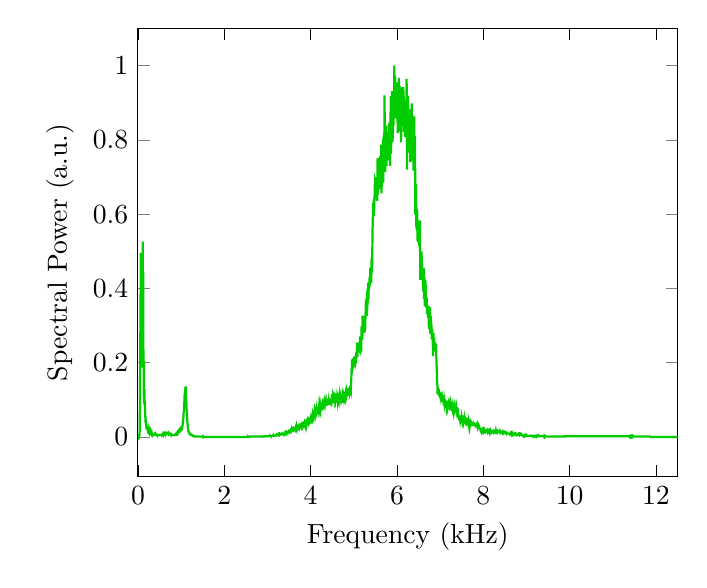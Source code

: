 ﻿
        \begin{tikzpicture}
        
        \begin{axis}[
        xlabel=Frequency (kHz),
axis background/.style={fill=white},
        ylabel=Spectral Power (a.u.),
        xtick style={color=black},
xtick={0,2,4,6,8,10,12},
xticklabels={0,2,4,6,8,10,12},
xmin=0,xmax=12.5
        ]
        \addplot [thick,green!80!black]
        table {%
        0.0 0.002
0.004 -0.0
0.009 -0.001
0.013 0.004
0.017 -0.006
0.022 0.007
0.026 -0.006
0.03 0.005
0.035 0.005
0.039 0.006
0.043 0.066
0.048 0.074
0.052 0.237
0.057 0.293
0.061 0.355
0.065 0.496
0.07 0.25
0.074 0.287
0.078 0.325
0.083 0.187
0.087 0.318
0.091 0.26
0.096 0.279
0.1 0.257
0.104 0.322
0.109 0.526
0.113 0.334
0.117 0.417
0.122 0.445
0.126 0.219
0.131 0.235
0.135 0.131
0.139 0.09
0.144 0.109
0.148 0.11
0.152 0.129
0.157 0.082
0.161 0.095
0.165 0.073
0.17 0.053
0.174 0.056
0.178 0.038
0.183 0.046
0.187 0.036
0.191 0.032
0.196 0.027
0.2 0.021
0.204 0.027
0.209 0.023
0.213 0.023
0.218 0.022
0.222 0.021
0.226 0.02
0.231 0.014
0.235 0.013
0.239 0.014
0.244 0.014
0.248 0.013
0.252 0.013
0.257 0.02
0.261 0.018
0.265 0.02
0.27 0.027
0.274 0.017
0.278 0.01
0.283 0.011
0.287 0.01
0.292 0.01
0.296 0.01
0.3 0.008
0.305 0.008
0.309 0.01
0.313 0.008
0.318 0.009
0.322 0.01
0.326 0.008
0.331 0.007
0.335 0.007
0.339 0.005
0.344 0.006
0.348 0.006
0.352 0.005
0.357 0.005
0.361 0.005
0.365 0.005
0.37 0.005
0.374 0.005
0.379 0.005
0.383 0.006
0.387 0.005
0.392 0.005
0.396 0.005
0.4 0.006
0.405 0.006
0.409 0.006
0.413 0.008
0.418 0.007
0.422 0.006
0.426 0.005
0.431 0.005
0.435 0.005
0.439 0.005
0.444 0.005
0.448 0.005
0.453 0.004
0.457 0.006
0.461 0.006
0.466 0.005
0.47 0.005
0.474 0.005
0.479 0.005
0.483 0.005
0.487 0.005
0.492 0.005
0.496 0.005
0.5 0.005
0.505 0.005
0.509 0.005
0.513 0.005
0.518 0.005
0.522 0.005
0.526 0.005
0.531 0.005
0.535 0.005
0.54 0.006
0.544 0.006
0.548 0.006
0.553 0.005
0.557 0.006
0.561 0.006
0.566 0.007
0.57 0.007
0.574 0.007
0.579 0.007
0.583 0.007
0.587 0.009
0.592 0.008
0.596 0.006
0.6 0.007
0.605 0.007
0.609 0.009
0.613 0.009
0.618 0.009
0.622 0.01
0.627 0.009
0.631 0.011
0.635 0.011
0.64 0.008
0.644 0.009
0.648 0.01
0.653 0.009
0.657 0.01
0.661 0.01
0.666 0.009
0.67 0.009
0.674 0.009
0.679 0.009
0.683 0.009
0.687 0.009
0.692 0.009
0.696 0.01
0.701 0.009
0.705 0.008
0.709 0.009
0.714 0.007
0.718 0.007
0.722 0.008
0.727 0.007
0.731 0.007
0.735 0.007
0.74 0.007
0.744 0.007
0.748 0.006
0.753 0.006
0.757 0.006
0.761 0.007
0.766 0.006
0.77 0.005
0.774 0.006
0.779 0.005
0.783 0.005
0.788 0.005
0.792 0.005
0.796 0.005
0.801 0.005
0.805 0.005
0.809 0.005
0.814 0.005
0.818 0.005
0.822 0.005
0.827 0.005
0.831 0.005
0.835 0.005
0.84 0.005
0.844 0.005
0.848 0.005
0.853 0.005
0.857 0.006
0.862 0.006
0.866 0.006
0.87 0.006
0.875 0.006
0.879 0.007
0.883 0.006
0.888 0.006
0.892 0.007
0.896 0.007
0.901 0.007
0.905 0.007
0.909 0.009
0.914 0.008
0.918 0.009
0.922 0.011
0.927 0.01
0.931 0.011
0.935 0.012
0.94 0.013
0.944 0.015
0.949 0.014
0.953 0.014
0.957 0.015
0.962 0.017
0.966 0.017
0.97 0.018
0.975 0.02
0.979 0.018
0.983 0.017
0.988 0.018
0.992 0.018
0.996 0.018
1.001 0.019
1.005 0.019
1.009 0.019
1.014 0.02
1.018 0.023
1.022 0.024
1.027 0.028
1.031 0.03
1.036 0.034
1.04 0.041
1.044 0.042
1.049 0.046
1.053 0.053
1.057 0.064
1.062 0.067
1.066 0.071
1.07 0.086
1.075 0.094
1.079 0.109
1.083 0.114
1.088 0.112
1.092 0.121
1.096 0.124
1.101 0.133
1.105 0.136
1.11 0.121
1.114 0.107
1.118 0.102
1.123 0.091
1.127 0.077
1.131 0.069
1.136 0.062
1.14 0.051
1.144 0.042
1.149 0.035
1.153 0.032
1.157 0.027
1.162 0.022
1.166 0.018
1.17 0.016
1.175 0.013
1.179 0.012
1.183 0.012
1.188 0.011
1.192 0.01
1.197 0.008
1.201 0.008
1.205 0.008
1.21 0.007
1.214 0.007
1.218 0.007
1.223 0.007
1.227 0.007
1.231 0.006
1.236 0.006
1.24 0.006
1.244 0.005
1.249 0.005
1.253 0.005
1.257 0.005
1.262 0.004
1.266 0.004
1.27 0.003
1.275 0.003
1.279 0.003
1.284 0.003
1.288 0.002
1.292 0.002
1.297 0.002
1.301 0.002
1.305 0.002
1.31 0.002
1.314 0.001
1.318 0.001
1.323 0.001
1.327 0.001
1.331 0.001
1.336 0.001
1.34 0.001
1.344 0.001
1.349 0.001
1.353 0.001
1.358 0.001
1.362 0.001
1.366 0.001
1.371 0.001
1.375 0.001
1.379 0.001
1.384 0.001
1.388 0.001
1.392 0.001
1.397 0.001
1.401 0.001
1.405 0.001
1.41 0.001
1.414 0.001
1.418 0.001
1.423 0.001
1.427 0.001
1.431 0.001
1.436 0.001
1.44 0.001
1.445 0.001
1.449 0.001
1.453 0.001
1.458 0.001
1.462 0.001
1.466 0.001
1.471 0.001
1.475 0.001
1.479 0.001
1.484 0.001
1.488 0.001
1.492 0.001
1.497 0.001
1.501 0.001
1.505 0.0
1.51 0.001
1.514 0.0
1.519 0.0
1.523 0.0
1.527 0.0
1.532 0.0
1.536 0.0
1.54 0.0
1.545 0.0
1.549 0.0
1.553 0.0
1.558 0.0
1.562 0.0
1.566 0.0
1.571 0.0
1.575 0.0
1.579 0.0
1.584 0.0
1.588 0.0
1.592 0.0
1.597 0.0
1.601 0.0
1.606 0.0
1.61 0.0
1.614 0.0
1.619 0.0
1.623 0.0
1.627 0.0
1.632 0.0
1.636 0.0
1.64 0.0
1.645 0.0
1.649 0.0
1.653 0.0
1.658 0.0
1.662 0.0
1.666 0.0
1.671 0.0
1.675 0.0
1.679 0.0
1.684 0.0
1.688 0.0
1.693 0.0
1.697 0.0
1.701 0.0
1.706 0.0
1.71 0.0
1.714 0.0
1.719 0.0
1.723 0.0
1.727 0.0
1.732 0.0
1.736 0.0
1.74 0.0
1.745 0.0
1.749 0.0
1.753 0.0
1.758 0.0
1.762 0.0
1.767 0.0
1.771 0.0
1.775 0.0
1.78 0.0
1.784 0.0
1.788 0.0
1.793 0.0
1.797 0.0
1.801 0.0
1.806 0.0
1.81 0.0
1.814 0.0
1.819 0.0
1.823 0.0
1.827 0.0
1.832 0.0
1.836 0.0
1.84 0.0
1.845 0.0
1.849 0.0
1.854 0.0
1.858 0.0
1.862 0.0
1.867 0.0
1.871 0.0
1.875 0.0
1.88 0.0
1.884 0.0
1.888 0.0
1.893 0.0
1.897 0.0
1.901 0.0
1.906 0.0
1.91 0.0
1.914 0.0
1.919 0.0
1.923 0.0
1.928 0.0
1.932 0.0
1.936 0.0
1.941 0.0
1.945 0.0
1.949 0.0
1.954 0.0
1.958 0.0
1.962 0.0
1.967 0.0
1.971 0.0
1.975 0.0
1.98 0.0
1.984 0.0
1.988 0.0
1.993 0.0
1.997 0.0
2.001 0.0
2.006 0.0
2.01 0.0
2.015 0.0
2.019 0.0
2.023 0.0
2.028 0.0
2.032 0.0
2.036 0.0
2.041 0.0
2.045 0.0
2.049 0.0
2.054 0.0
2.058 0.0
2.062 0.0
2.067 0.0
2.071 0.0
2.075 0.0
2.08 0.0
2.084 0.0
2.088 0.0
2.093 0.0
2.097 0.0
2.102 0.0
2.106 0.0
2.11 0.0
2.115 0.0
2.119 0.0
2.123 0.0
2.128 0.0
2.132 0.0
2.136 0.0
2.141 0.0
2.145 0.0
2.149 0.0
2.154 0.0
2.158 0.0
2.162 0.0
2.167 0.0
2.171 0.0
2.176 0.0
2.18 0.0
2.184 0.0
2.189 0.0
2.193 0.0
2.197 0.0
2.202 0.0
2.206 0.0
2.21 0.0
2.215 0.0
2.219 0.0
2.223 0.0
2.228 0.0
2.232 0.0
2.236 0.0
2.241 0.0
2.245 0.0
2.249 0.0
2.254 0.0
2.258 0.0
2.263 0.0
2.267 0.0
2.271 0.0
2.276 0.0
2.28 0.0
2.284 0.0
2.289 0.0
2.293 0.0
2.297 0.0
2.302 0.0
2.306 0.0
2.31 0.0
2.315 0.0
2.319 0.0
2.323 0.0
2.328 0.0
2.332 0.0
2.337 0.0
2.341 0.0
2.345 0.0
2.35 0.0
2.354 0.0
2.358 0.0
2.363 0.0
2.367 0.0
2.371 0.0
2.376 0.0
2.38 0.0
2.384 0.0
2.389 0.0
2.393 0.0
2.397 0.0
2.402 0.0
2.406 0.0
2.41 0.0
2.415 0.0
2.419 0.0
2.424 0.0
2.428 0.0
2.432 0.0
2.437 0.0
2.441 0.0
2.445 0.0
2.45 0.0
2.454 0.0
2.458 0.0
2.463 0.0
2.467 0.0
2.471 0.0
2.476 0.0
2.48 0.0
2.484 0.0
2.489 0.0
2.493 0.0
2.497 0.0
2.502 0.0
2.506 0.0
2.511 0.0
2.515 0.0
2.519 0.0
2.524 0.0
2.528 0.0
2.532 0.0
2.537 0.0
2.541 0.0
2.545 0.001
2.55 0.0
2.554 0.0
2.558 0.0
2.563 0.0
2.567 0.0
2.571 0.0
2.576 0.0
2.58 0.0
2.585 0.0
2.589 0.001
2.593 0.001
2.598 0.001
2.602 0.001
2.606 0.001
2.611 0.001
2.615 0.001
2.619 0.001
2.624 0.001
2.628 0.001
2.632 0.001
2.637 0.001
2.641 0.001
2.645 0.001
2.65 0.001
2.654 0.001
2.658 0.001
2.663 0.001
2.667 0.001
2.672 0.001
2.676 0.001
2.68 0.001
2.685 0.001
2.689 0.001
2.693 0.001
2.698 0.001
2.702 0.001
2.706 0.001
2.711 0.001
2.715 0.001
2.719 0.001
2.724 0.001
2.728 0.001
2.732 0.001
2.737 0.001
2.741 0.001
2.745 0.001
2.75 0.001
2.754 0.001
2.759 0.001
2.763 0.001
2.767 0.001
2.772 0.001
2.776 0.001
2.78 0.001
2.785 0.001
2.789 0.001
2.793 0.001
2.798 0.001
2.802 0.001
2.806 0.001
2.811 0.001
2.815 0.001
2.819 0.001
2.824 0.001
2.828 0.001
2.833 0.001
2.837 0.001
2.841 0.001
2.846 0.001
2.85 0.001
2.854 0.001
2.859 0.001
2.863 0.001
2.867 0.001
2.872 0.001
2.876 0.001
2.88 0.001
2.885 0.001
2.889 0.001
2.893 0.001
2.898 0.001
2.902 0.001
2.906 0.001
2.911 0.001
2.915 0.001
2.92 0.001
2.924 0.002
2.928 0.002
2.933 0.001
2.937 0.001
2.941 0.001
2.946 0.001
2.95 0.002
2.954 0.002
2.959 0.002
2.963 0.002
2.967 0.002
2.972 0.002
2.976 0.002
2.98 0.002
2.985 0.002
2.989 0.002
2.994 0.002
2.998 0.002
3.002 0.002
3.007 0.002
3.011 0.002
3.015 0.002
3.02 0.002
3.024 0.002
3.028 0.002
3.033 0.002
3.037 0.002
3.041 0.002
3.046 0.002
3.05 0.002
3.054 0.003
3.059 0.002
3.063 0.002
3.067 0.002
3.072 0.002
3.076 0.003
3.081 0.003
3.085 0.002
3.089 0.003
3.094 0.003
3.098 0.003
3.102 0.003
3.107 0.003
3.111 0.003
3.115 0.003
3.12 0.003
3.124 0.003
3.128 0.003
3.133 0.003
3.137 0.004
3.141 0.003
3.146 0.003
3.15 0.004
3.154 0.004
3.159 0.003
3.163 0.003
3.168 0.004
3.172 0.004
3.176 0.004
3.181 0.004
3.185 0.004
3.189 0.004
3.194 0.004
3.198 0.004
3.202 0.004
3.207 0.004
3.211 0.005
3.215 0.004
3.22 0.004
3.224 0.004
3.228 0.004
3.233 0.005
3.237 0.005
3.242 0.005
3.246 0.006
3.25 0.005
3.255 0.005
3.259 0.006
3.263 0.005
3.268 0.005
3.272 0.006
3.276 0.005
3.281 0.006
3.285 0.007
3.289 0.006
3.294 0.006
3.298 0.006
3.302 0.006
3.307 0.007
3.311 0.007
3.315 0.007
3.32 0.007
3.324 0.007
3.329 0.008
3.333 0.007
3.337 0.007
3.342 0.008
3.346 0.007
3.35 0.007
3.355 0.009
3.359 0.009
3.363 0.009
3.368 0.009
3.372 0.008
3.376 0.009
3.381 0.009
3.385 0.008
3.389 0.009
3.394 0.01
3.398 0.009
3.403 0.01
3.407 0.01
3.411 0.01
3.416 0.011
3.42 0.01
3.424 0.011
3.429 0.011
3.433 0.01
3.437 0.012
3.442 0.011
3.446 0.011
3.45 0.011
3.455 0.011
3.459 0.013
3.463 0.013
3.468 0.012
3.472 0.014
3.476 0.014
3.481 0.013
3.485 0.014
3.49 0.014
3.494 0.015
3.498 0.014
3.503 0.014
3.507 0.014
3.511 0.015
3.516 0.015
3.52 0.014
3.524 0.015
3.529 0.016
3.533 0.017
3.537 0.016
3.542 0.016
3.546 0.016
3.55 0.018
3.555 0.02
3.559 0.017
3.563 0.018
3.568 0.018
3.572 0.019
3.577 0.02
3.581 0.02
3.585 0.021
3.59 0.02
3.594 0.021
3.598 0.02
3.603 0.019
3.607 0.021
3.611 0.02
3.616 0.021
3.62 0.022
3.624 0.022
3.629 0.021
3.633 0.022
3.637 0.023
3.642 0.023
3.646 0.024
3.651 0.022
3.655 0.024
3.659 0.026
3.664 0.024
3.668 0.026
3.672 0.024
3.677 0.022
3.681 0.027
3.685 0.025
3.69 0.025
3.694 0.027
3.698 0.026
3.703 0.029
3.707 0.029
3.711 0.026
3.716 0.027
3.72 0.028
3.724 0.026
3.729 0.027
3.733 0.03
3.738 0.032
3.742 0.032
3.746 0.028
3.751 0.03
3.755 0.031
3.759 0.03
3.764 0.032
3.768 0.032
3.772 0.032
3.777 0.028
3.781 0.027
3.785 0.034
3.79 0.034
3.794 0.034
3.798 0.033
3.803 0.031
3.807 0.034
3.811 0.033
3.816 0.032
3.82 0.031
3.825 0.033
3.829 0.034
3.833 0.03
3.838 0.031
3.842 0.034
3.846 0.034
3.851 0.032
3.855 0.033
3.859 0.034
3.864 0.034
3.868 0.039
3.872 0.038
3.877 0.034
3.881 0.036
3.885 0.04
3.89 0.04
3.894 0.035
3.899 0.039
3.903 0.038
3.907 0.034
3.912 0.037
3.916 0.035
3.92 0.035
3.925 0.038
3.929 0.038
3.933 0.041
3.938 0.038
3.942 0.037
3.946 0.041
3.951 0.039
3.955 0.04
3.959 0.042
3.964 0.039
3.968 0.039
3.972 0.039
3.977 0.041
3.981 0.042
3.986 0.042
3.99 0.044
3.994 0.04
3.999 0.041
4.003 0.047
4.007 0.05
4.012 0.046
4.016 0.045
4.02 0.044
4.025 0.049
4.029 0.05
4.033 0.044
4.038 0.052
4.042 0.052
4.046 0.051
4.051 0.057
4.055 0.054
4.06 0.05
4.064 0.052
4.068 0.058
4.073 0.056
4.077 0.061
4.081 0.065
4.086 0.056
4.09 0.065
4.094 0.07
4.099 0.067
4.103 0.063
4.107 0.061
4.112 0.068
4.116 0.066
4.12 0.069
4.125 0.071
4.129 0.063
4.133 0.065
4.138 0.066
4.142 0.071
4.147 0.066
4.151 0.063
4.155 0.074
4.16 0.074
4.164 0.072
4.168 0.07
4.173 0.077
4.177 0.07
4.181 0.076
4.186 0.082
4.19 0.074
4.194 0.079
4.199 0.076
4.203 0.084
4.207 0.081
4.212 0.074
4.216 0.082
4.22 0.076
4.225 0.085
4.229 0.082
4.234 0.075
4.238 0.078
4.242 0.083
4.247 0.084
4.251 0.077
4.255 0.089
4.26 0.084
4.264 0.072
4.268 0.085
4.273 0.088
4.277 0.085
4.281 0.081
4.286 0.081
4.29 0.081
4.294 0.081
4.299 0.087
4.303 0.085
4.308 0.087
4.312 0.086
4.316 0.088
4.321 0.093
4.325 0.096
4.329 0.093
4.334 0.088
4.338 0.091
4.342 0.097
4.347 0.099
4.351 0.086
4.355 0.091
4.36 0.103
4.364 0.092
4.368 0.084
4.373 0.089
4.377 0.091
4.381 0.092
4.386 0.092
4.39 0.093
4.395 0.097
4.399 0.098
4.403 0.086
4.408 0.097
4.412 0.101
4.416 0.092
4.421 0.097
4.425 0.093
4.429 0.089
4.434 0.096
4.438 0.086
4.442 0.094
4.447 0.094
4.451 0.085
4.455 0.103
4.46 0.098
4.464 0.09
4.469 0.1
4.473 0.091
4.477 0.095
4.482 0.099
4.486 0.097
4.49 0.102
4.495 0.094
4.499 0.095
4.503 0.102
4.508 0.108
4.512 0.105
4.516 0.1
4.521 0.097
4.525 0.091
4.529 0.101
4.534 0.105
4.538 0.102
4.542 0.095
4.547 0.1
4.551 0.119
4.556 0.093
4.56 0.092
4.564 0.114
4.569 0.102
4.573 0.105
4.577 0.095
4.582 0.096
4.586 0.111
4.59 0.102
4.595 0.102
4.599 0.115
4.603 0.108
4.608 0.101
4.612 0.106
4.616 0.102
4.621 0.102
4.625 0.098
4.629 0.103
4.634 0.096
4.638 0.096
4.643 0.118
4.647 0.114
4.651 0.1
4.656 0.097
4.66 0.102
4.664 0.111
4.669 0.115
4.673 0.11
4.677 0.101
4.682 0.111
4.686 0.114
4.69 0.104
4.695 0.101
4.699 0.099
4.703 0.103
4.708 0.1
4.712 0.094
4.717 0.105
4.721 0.105
4.725 0.103
4.73 0.104
4.734 0.092
4.738 0.099
4.743 0.115
4.747 0.113
4.751 0.107
4.756 0.104
4.76 0.103
4.764 0.107
4.769 0.103
4.773 0.102
4.777 0.114
4.782 0.105
4.786 0.107
4.79 0.106
4.795 0.104
4.799 0.122
4.804 0.112
4.808 0.114
4.812 0.117
4.817 0.108
4.821 0.113
4.825 0.111
4.83 0.116
4.834 0.112
4.838 0.112
4.843 0.118
4.847 0.111
4.851 0.13
4.856 0.125
4.86 0.112
4.864 0.13
4.869 0.114
4.873 0.118
4.878 0.132
4.882 0.119
4.886 0.119
4.891 0.117
4.895 0.124
4.899 0.128
4.904 0.118
4.908 0.118
4.912 0.133
4.917 0.137
4.921 0.125
4.925 0.123
4.93 0.121
4.934 0.132
4.938 0.149
4.943 0.156
4.947 0.183
4.951 0.173
4.956 0.187
4.96 0.206
4.965 0.191
4.969 0.21
4.973 0.198
4.978 0.209
4.982 0.197
4.986 0.197
4.991 0.213
4.995 0.191
4.999 0.212
5.004 0.204
5.008 0.207
5.012 0.216
5.017 0.188
5.021 0.201
5.025 0.209
5.03 0.201
5.034 0.199
5.038 0.202
5.043 0.221
5.047 0.215
5.052 0.198
5.056 0.22
5.06 0.228
5.065 0.221
5.069 0.232
5.073 0.227
5.078 0.254
5.082 0.244
5.086 0.215
5.091 0.25
5.095 0.246
5.099 0.23
5.104 0.253
5.108 0.25
5.112 0.247
5.117 0.24
5.121 0.231
5.126 0.25
5.13 0.256
5.134 0.24
5.139 0.238
5.143 0.271
5.147 0.243
5.152 0.225
5.156 0.264
5.16 0.257
5.165 0.247
5.169 0.252
5.173 0.25
5.178 0.285
5.182 0.284
5.186 0.262
5.191 0.297
5.195 0.276
5.199 0.275
5.204 0.327
5.208 0.304
5.213 0.3
5.217 0.311
5.221 0.29
5.226 0.29
5.23 0.283
5.234 0.304
5.239 0.309
5.243 0.293
5.247 0.307
5.252 0.281
5.256 0.306
5.26 0.326
5.265 0.29
5.269 0.32
5.273 0.332
5.278 0.354
5.282 0.352
5.286 0.331
5.291 0.362
5.295 0.34
5.3 0.368
5.304 0.359
5.308 0.326
5.313 0.393
5.317 0.355
5.321 0.363
5.326 0.403
5.33 0.378
5.334 0.415
5.339 0.371
5.343 0.392
5.347 0.416
5.352 0.396
5.356 0.41
5.36 0.401
5.365 0.428
5.369 0.429
5.374 0.407
5.378 0.439
5.382 0.456
5.387 0.436
5.391 0.435
5.395 0.427
5.4 0.425
5.404 0.415
5.408 0.441
5.413 0.48
5.417 0.482
5.421 0.474
5.426 0.471
5.43 0.511
5.434 0.56
5.439 0.575
5.443 0.602
5.447 0.62
5.452 0.63
5.456 0.618
5.461 0.618
5.465 0.641
5.469 0.594
5.474 0.633
5.478 0.65
5.482 0.635
5.487 0.681
5.491 0.66
5.495 0.692
5.5 0.69
5.504 0.641
5.508 0.659
5.513 0.654
5.517 0.698
5.521 0.68
5.526 0.659
5.53 0.666
5.535 0.65
5.539 0.664
5.543 0.636
5.548 0.709
5.552 0.751
5.556 0.653
5.561 0.678
5.565 0.69
5.569 0.718
5.574 0.719
5.578 0.69
5.582 0.735
5.587 0.7
5.591 0.729
5.595 0.677
5.6 0.667
5.604 0.756
5.608 0.674
5.613 0.687
5.617 0.715
5.622 0.718
5.626 0.735
5.63 0.719
5.635 0.787
5.639 0.773
5.643 0.656
5.648 0.702
5.652 0.748
5.656 0.716
5.661 0.736
5.665 0.683
5.669 0.687
5.674 0.801
5.678 0.721
5.682 0.686
5.687 0.804
5.691 0.806
5.695 0.784
5.7 0.784
5.704 0.766
5.709 0.835
5.713 0.92
5.717 0.8
5.722 0.801
5.726 0.815
5.73 0.713
5.735 0.805
5.739 0.771
5.743 0.755
5.748 0.839
5.752 0.765
5.756 0.729
5.761 0.754
5.765 0.801
5.769 0.775
5.774 0.764
5.778 0.821
5.783 0.798
5.787 0.756
5.791 0.801
5.796 0.817
5.8 0.788
5.804 0.745
5.809 0.803
5.813 0.844
5.817 0.807
5.822 0.816
5.826 0.809
5.83 0.848
5.835 0.824
5.839 0.73
5.843 0.817
5.848 0.828
5.852 0.866
5.856 0.918
5.861 0.762
5.865 0.782
5.87 0.812
5.874 0.834
5.878 0.909
5.883 0.885
5.887 0.931
5.891 0.9
5.896 0.794
5.9 0.805
5.904 0.809
5.909 0.859
5.913 0.912
5.917 0.839
5.922 0.847
5.926 0.894
5.93 0.862
5.935 0.914
5.939 1.0
5.944 0.914
5.948 0.859
5.952 0.972
5.957 0.927
5.961 0.858
5.965 0.884
5.97 0.911
5.974 0.891
5.978 0.871
5.983 0.893
5.987 0.926
5.991 0.955
5.996 0.877
6.0 0.871
6.004 0.925
6.009 0.91
6.013 0.871
6.017 0.818
6.022 0.889
6.026 0.888
6.031 0.844
6.035 0.839
6.039 0.84
6.044 0.967
6.048 0.905
6.052 0.823
6.057 0.943
6.061 0.909
6.065 0.883
6.07 0.944
6.074 0.902
6.078 0.902
6.083 0.904
6.087 0.883
6.091 0.851
6.096 0.793
6.1 0.874
6.104 0.891
6.109 0.878
6.113 0.877
6.118 0.878
6.122 0.941
6.126 0.927
6.131 0.922
6.135 0.849
6.139 0.847
6.144 0.942
6.148 0.863
6.152 0.932
6.157 0.901
6.161 0.821
6.165 0.888
6.17 0.853
6.174 0.884
6.178 0.834
6.183 0.856
6.187 0.886
6.192 0.808
6.196 0.865
6.2 0.845
6.205 0.814
6.209 0.878
6.213 0.907
6.218 0.831
6.222 0.964
6.226 0.94
6.231 0.72
6.235 0.818
6.239 0.868
6.244 0.827
6.248 0.851
6.252 0.852
6.257 0.919
6.261 0.847
6.265 0.811
6.27 0.876
6.274 0.777
6.279 0.766
6.283 0.811
6.287 0.831
6.292 0.882
6.296 0.842
6.3 0.864
6.305 0.822
6.309 0.74
6.313 0.78
6.318 0.767
6.322 0.794
6.326 0.773
6.331 0.802
6.335 0.837
6.339 0.798
6.344 0.898
6.348 0.815
6.352 0.797
6.357 0.869
6.361 0.743
6.366 0.852
6.37 0.819
6.374 0.792
6.379 0.848
6.383 0.717
6.387 0.769
6.392 0.738
6.396 0.764
6.4 0.863
6.405 0.761
6.409 0.741
6.413 0.767
6.418 0.811
6.422 0.694
6.426 0.598
6.431 0.666
6.435 0.679
6.44 0.677
6.444 0.629
6.448 0.565
6.453 0.586
6.457 0.614
6.461 0.555
6.466 0.59
6.47 0.609
6.474 0.529
6.479 0.562
6.483 0.555
6.487 0.525
6.492 0.57
6.496 0.551
6.5 0.558
6.505 0.582
6.509 0.514
6.513 0.522
6.518 0.546
6.522 0.539
6.527 0.569
6.531 0.583
6.535 0.512
6.54 0.423
6.544 0.475
6.548 0.481
6.553 0.436
6.557 0.487
6.561 0.477
6.566 0.461
6.57 0.5
6.574 0.471
6.579 0.427
6.583 0.451
6.587 0.426
6.592 0.451
6.596 0.441
6.601 0.409
6.605 0.449
6.609 0.395
6.614 0.395
6.618 0.455
6.622 0.423
6.627 0.371
6.631 0.398
6.635 0.426
6.64 0.393
6.644 0.352
6.648 0.372
6.653 0.418
6.657 0.416
6.661 0.42
6.666 0.401
6.67 0.379
6.674 0.377
6.679 0.353
6.683 0.347
6.688 0.375
6.692 0.357
6.696 0.331
6.701 0.346
6.705 0.35
6.709 0.353
6.714 0.34
6.718 0.321
6.722 0.332
6.727 0.342
6.731 0.352
6.735 0.319
6.74 0.291
6.744 0.326
6.748 0.323
6.753 0.291
6.757 0.308
6.761 0.35
6.766 0.332
6.77 0.278
6.775 0.305
6.779 0.324
6.783 0.322
6.788 0.317
6.792 0.291
6.796 0.308
6.801 0.282
6.805 0.263
6.809 0.272
6.814 0.27
6.818 0.291
6.822 0.27
6.827 0.266
6.831 0.249
6.835 0.218
6.84 0.272
6.844 0.28
6.849 0.232
6.853 0.247
6.857 0.253
6.862 0.255
6.866 0.256
6.87 0.241
6.875 0.241
6.879 0.247
6.883 0.235
6.888 0.231
6.892 0.244
6.896 0.242
6.901 0.252
6.905 0.247
6.909 0.223
6.914 0.208
6.918 0.194
6.922 0.182
6.927 0.157
6.931 0.147
6.936 0.139
6.94 0.115
6.944 0.121
6.949 0.128
6.953 0.125
6.957 0.121
6.962 0.12
6.966 0.13
6.97 0.117
6.975 0.118
6.979 0.124
6.983 0.111
6.988 0.117
6.992 0.116
6.996 0.114
7.001 0.12
7.005 0.106
7.01 0.104
7.014 0.108
7.018 0.11
7.023 0.12
7.027 0.114
7.031 0.104
7.036 0.106
7.04 0.108
7.044 0.103
7.049 0.101
7.053 0.094
7.057 0.104
7.062 0.112
7.066 0.094
7.07 0.102
7.075 0.108
7.079 0.097
7.083 0.098
7.088 0.098
7.092 0.091
7.097 0.088
7.101 0.097
7.105 0.094
7.11 0.086
7.114 0.097
7.118 0.094
7.123 0.097
7.127 0.097
7.131 0.087
7.136 0.091
7.14 0.093
7.144 0.092
7.149 0.087
7.153 0.081
7.157 0.084
7.162 0.091
7.166 0.097
7.17 0.088
7.175 0.083
7.179 0.087
7.184 0.089
7.188 0.082
7.192 0.083
7.197 0.082
7.201 0.081
7.205 0.086
7.21 0.078
7.214 0.083
7.218 0.082
7.223 0.083
7.227 0.087
7.231 0.082
7.236 0.094
7.24 0.086
7.244 0.081
7.249 0.08
7.253 0.076
7.258 0.086
7.262 0.084
7.266 0.069
7.271 0.076
7.275 0.081
7.279 0.072
7.284 0.079
7.288 0.082
7.292 0.078
7.297 0.082
7.301 0.08
7.305 0.074
7.31 0.075
7.314 0.077
7.318 0.071
7.323 0.075
7.327 0.078
7.331 0.073
7.336 0.076
7.34 0.07
7.345 0.071
7.349 0.079
7.353 0.079
7.358 0.069
7.362 0.069
7.366 0.073
7.371 0.071
7.375 0.075
7.379 0.07
7.384 0.073
7.388 0.073
7.392 0.073
7.397 0.08
7.401 0.071
7.405 0.066
7.41 0.064
7.414 0.065
7.418 0.059
7.423 0.05
7.427 0.055
7.432 0.053
7.436 0.049
7.44 0.049
7.445 0.048
7.449 0.049
7.453 0.049
7.458 0.047
7.462 0.044
7.466 0.047
7.471 0.045
7.475 0.047
7.479 0.055
7.484 0.048
7.488 0.048
7.492 0.051
7.497 0.044
7.501 0.049
7.506 0.05
7.51 0.046
7.514 0.048
7.519 0.047
7.523 0.045
7.527 0.041
7.532 0.044
7.536 0.045
7.54 0.043
7.545 0.046
7.549 0.041
7.553 0.043
7.558 0.047
7.562 0.042
7.566 0.042
7.571 0.044
7.575 0.045
7.579 0.041
7.584 0.04
7.588 0.044
7.593 0.042
7.597 0.04
7.601 0.042
7.606 0.04
7.61 0.039
7.614 0.041
7.619 0.042
7.623 0.04
7.627 0.042
7.632 0.04
7.636 0.041
7.64 0.042
7.645 0.041
7.649 0.043
7.653 0.038
7.658 0.038
7.662 0.039
7.667 0.034
7.671 0.038
7.675 0.037
7.68 0.038
7.684 0.039
7.688 0.034
7.693 0.039
7.697 0.039
7.701 0.037
7.706 0.038
7.71 0.034
7.714 0.035
7.719 0.039
7.723 0.038
7.727 0.036
7.732 0.037
7.736 0.037
7.74 0.036
7.745 0.035
7.749 0.033
7.754 0.033
7.758 0.034
7.762 0.035
7.767 0.036
7.771 0.036
7.775 0.037
7.78 0.036
7.784 0.034
7.788 0.033
7.793 0.032
7.797 0.032
7.801 0.033
7.806 0.032
7.81 0.035
7.814 0.035
7.819 0.034
7.823 0.033
7.827 0.03
7.832 0.029
7.836 0.029
7.841 0.029
7.845 0.031
7.849 0.032
7.854 0.034
7.858 0.032
7.862 0.03
7.867 0.034
7.871 0.033
7.875 0.03
7.88 0.03
7.884 0.033
7.888 0.032
7.893 0.03
7.897 0.03
7.901 0.03
7.906 0.027
7.91 0.024
7.915 0.024
7.919 0.021
7.923 0.02
7.928 0.02
7.932 0.02
7.936 0.02
7.941 0.018
7.945 0.019
7.949 0.019
7.954 0.019
7.958 0.018
7.962 0.016
7.967 0.019
7.971 0.02
7.975 0.019
7.98 0.019
7.984 0.019
7.988 0.02
7.993 0.017
7.997 0.018
8.002 0.019
8.006 0.017
8.01 0.018
8.015 0.019
8.019 0.016
8.023 0.017
8.028 0.017
8.032 0.016
8.036 0.017
8.041 0.017
8.045 0.017
8.049 0.016
8.054 0.018
8.058 0.018
8.062 0.016
8.067 0.015
8.071 0.015
8.076 0.016
8.08 0.017
8.084 0.017
8.089 0.015
8.093 0.014
8.097 0.016
8.102 0.015
8.106 0.015
8.11 0.017
8.115 0.016
8.119 0.015
8.123 0.016
8.128 0.017
8.132 0.016
8.136 0.017
8.141 0.016
8.145 0.014
8.149 0.016
8.154 0.015
8.158 0.016
8.163 0.015
8.167 0.014
8.171 0.016
8.176 0.014
8.18 0.015
8.184 0.015
8.189 0.014
8.193 0.016
8.197 0.016
8.202 0.016
8.206 0.015
8.21 0.015
8.215 0.015
8.219 0.015
8.223 0.015
8.228 0.014
8.232 0.016
8.236 0.016
8.241 0.015
8.245 0.016
8.25 0.015
8.254 0.015
8.258 0.015
8.263 0.014
8.267 0.016
8.271 0.016
8.276 0.014
8.28 0.015
8.284 0.013
8.289 0.013
8.293 0.016
8.297 0.014
8.302 0.013
8.306 0.014
8.31 0.014
8.315 0.015
8.319 0.014
8.324 0.015
8.328 0.014
8.332 0.013
8.337 0.014
8.341 0.014
8.345 0.014
8.35 0.014
8.354 0.014
8.358 0.014
8.363 0.014
8.367 0.015
8.371 0.014
8.376 0.014
8.38 0.014
8.384 0.013
8.389 0.015
8.393 0.014
8.397 0.012
8.402 0.013
8.406 0.013
8.411 0.013
8.415 0.011
8.419 0.011
8.424 0.012
8.428 0.011
8.432 0.011
8.437 0.011
8.441 0.012
8.445 0.011
8.45 0.01
8.454 0.012
8.458 0.011
8.463 0.011
8.467 0.011
8.471 0.011
8.476 0.012
8.48 0.01
8.485 0.01
8.489 0.011
8.493 0.01
8.498 0.01
8.502 0.01
8.506 0.01
8.511 0.011
8.515 0.01
8.519 0.01
8.524 0.01
8.528 0.01
8.532 0.009
8.537 0.009
8.541 0.01
8.545 0.009
8.55 0.01
8.554 0.01
8.558 0.009
8.563 0.009
8.567 0.009
8.572 0.009
8.576 0.009
8.58 0.009
8.585 0.009
8.589 0.009
8.593 0.009
8.598 0.009
8.602 0.009
8.606 0.009
8.611 0.009
8.615 0.008
8.619 0.009
8.624 0.009
8.628 0.009
8.632 0.01
8.637 0.008
8.641 0.008
8.645 0.008
8.65 0.008
8.654 0.009
8.659 0.007
8.663 0.008
8.667 0.008
8.672 0.007
8.676 0.009
8.68 0.008
8.685 0.007
8.689 0.008
8.693 0.008
8.698 0.008
8.702 0.007
8.706 0.007
8.711 0.007
8.715 0.007
8.719 0.008
8.724 0.007
8.728 0.008
8.733 0.007
8.737 0.007
8.741 0.007
8.746 0.007
8.75 0.007
8.754 0.008
8.759 0.007
8.763 0.006
8.767 0.006
8.772 0.007
8.776 0.007
8.78 0.006
8.785 0.007
8.789 0.007
8.793 0.007
8.798 0.007
8.802 0.006
8.806 0.006
8.811 0.007
8.815 0.006
8.82 0.006
8.824 0.006
8.828 0.006
8.833 0.007
8.837 0.006
8.841 0.007
8.846 0.006
8.85 0.006
8.854 0.007
8.859 0.006
8.863 0.006
8.867 0.006
8.872 0.006
8.876 0.007
8.88 0.006
8.885 0.006
8.889 0.006
8.893 0.005
8.898 0.005
8.902 0.004
8.907 0.004
8.911 0.004
8.915 0.004
8.92 0.004
8.924 0.004
8.928 0.004
8.933 0.004
8.937 0.003
8.941 0.004
8.946 0.004
8.95 0.003
8.954 0.003
8.959 0.004
8.963 0.003
8.967 0.004
8.972 0.003
8.976 0.003
8.981 0.003
8.985 0.003
8.989 0.004
8.994 0.003
8.998 0.003
9.002 0.004
9.007 0.003
9.011 0.003
9.015 0.003
9.02 0.003
9.024 0.003
9.028 0.003
9.033 0.003
9.037 0.003
9.041 0.003
9.046 0.003
9.05 0.003
9.054 0.003
9.059 0.003
9.063 0.003
9.068 0.003
9.072 0.003
9.076 0.003
9.081 0.003
9.085 0.003
9.089 0.003
9.094 0.003
9.098 0.003
9.102 0.003
9.107 0.003
9.111 0.003
9.115 0.003
9.12 0.003
9.124 0.003
9.128 0.003
9.133 0.003
9.137 0.003
9.142 0.002
9.146 0.003
9.15 0.003
9.155 0.003
9.159 0.003
9.163 0.003
9.168 0.003
9.172 0.003
9.176 0.003
9.181 0.002
9.185 0.003
9.189 0.003
9.194 0.003
9.198 0.003
9.202 0.003
9.207 0.003
9.211 0.003
9.215 0.003
9.22 0.003
9.224 0.002
9.229 0.003
9.233 0.003
9.237 0.002
9.242 0.003
9.246 0.002
9.25 0.002
9.255 0.002
9.259 0.002
9.263 0.002
9.268 0.002
9.272 0.002
9.276 0.002
9.281 0.002
9.285 0.003
9.289 0.002
9.294 0.002
9.298 0.002
9.302 0.002
9.307 0.002
9.311 0.002
9.316 0.002
9.32 0.002
9.324 0.002
9.329 0.002
9.333 0.002
9.337 0.002
9.342 0.002
9.346 0.002
9.35 0.002
9.355 0.002
9.359 0.002
9.363 0.002
9.368 0.002
9.372 0.002
9.376 0.002
9.381 0.002
9.385 0.002
9.39 0.002
9.394 0.002
9.398 0.002
9.403 0.001
9.407 0.002
9.411 0.001
9.416 0.002
9.42 0.002
9.424 0.001
9.429 0.002
9.433 0.001
9.437 0.001
9.442 0.001
9.446 0.001
9.45 0.001
9.455 0.001
9.459 0.001
9.463 0.001
9.468 0.001
9.472 0.001
9.477 0.001
9.481 0.001
9.485 0.001
9.49 0.001
9.494 0.001
9.498 0.001
9.503 0.001
9.507 0.001
9.511 0.001
9.516 0.001
9.52 0.001
9.524 0.001
9.529 0.001
9.533 0.001
9.537 0.001
9.542 0.001
9.546 0.001
9.551 0.001
9.555 0.001
9.559 0.001
9.564 0.001
9.568 0.001
9.572 0.001
9.577 0.001
9.581 0.001
9.585 0.001
9.59 0.001
9.594 0.001
9.598 0.001
9.603 0.001
9.607 0.001
9.611 0.001
9.616 0.001
9.62 0.001
9.624 0.001
9.629 0.001
9.633 0.001
9.638 0.001
9.642 0.001
9.646 0.001
9.651 0.001
9.655 0.001
9.659 0.001
9.664 0.001
9.668 0.001
9.672 0.001
9.677 0.001
9.681 0.001
9.685 0.001
9.69 0.001
9.694 0.001
9.698 0.001
9.703 0.001
9.707 0.001
9.711 0.001
9.716 0.001
9.72 0.001
9.725 0.001
9.729 0.001
9.733 0.001
9.738 0.001
9.742 0.001
9.746 0.001
9.751 0.001
9.755 0.001
9.759 0.001
9.764 0.001
9.768 0.001
9.772 0.001
9.777 0.001
9.781 0.001
9.785 0.001
9.79 0.001
9.794 0.001
9.799 0.001
9.803 0.001
9.807 0.001
9.812 0.001
9.816 0.001
9.82 0.001
9.825 0.001
9.829 0.001
9.833 0.001
9.838 0.001
9.842 0.001
9.846 0.001
9.851 0.001
9.855 0.001
9.859 0.001
9.864 0.001
9.868 0.001
9.872 0.001
9.877 0.001
9.881 0.001
9.886 0.001
9.89 0.002
9.894 0.002
9.899 0.002
9.903 0.002
9.907 0.002
9.912 0.002
9.916 0.002
9.92 0.002
9.925 0.002
9.929 0.002
9.933 0.002
9.938 0.002
9.942 0.002
9.946 0.002
9.951 0.002
9.955 0.002
9.959 0.002
9.964 0.002
9.968 0.002
9.973 0.002
9.977 0.002
9.981 0.002
9.986 0.002
9.99 0.002
9.994 0.002
9.999 0.002
10.003 0.002
10.007 0.002
10.012 0.002
10.016 0.002
10.02 0.002
10.025 0.002
10.029 0.002
10.033 0.002
10.038 0.002
10.042 0.002
10.047 0.002
10.051 0.002
10.055 0.002
10.06 0.002
10.064 0.002
10.068 0.002
10.073 0.002
10.077 0.002
10.081 0.002
10.086 0.002
10.09 0.002
10.094 0.002
10.099 0.002
10.103 0.002
10.107 0.002
10.112 0.002
10.116 0.002
10.12 0.002
10.125 0.002
10.129 0.002
10.134 0.002
10.138 0.002
10.142 0.002
10.147 0.002
10.151 0.002
10.155 0.002
10.16 0.002
10.164 0.002
10.168 0.002
10.173 0.002
10.177 0.002
10.181 0.002
10.186 0.002
10.19 0.002
10.194 0.002
10.199 0.002
10.203 0.002
10.208 0.002
10.212 0.002
10.216 0.002
10.221 0.002
10.225 0.002
10.229 0.002
10.234 0.002
10.238 0.002
10.242 0.002
10.247 0.002
10.251 0.002
10.255 0.002
10.26 0.002
10.264 0.002
10.268 0.002
10.273 0.002
10.277 0.002
10.281 0.002
10.286 0.002
10.29 0.002
10.295 0.002
10.299 0.002
10.303 0.002
10.308 0.002
10.312 0.002
10.316 0.002
10.321 0.002
10.325 0.002
10.329 0.002
10.334 0.002
10.338 0.002
10.342 0.002
10.347 0.002
10.351 0.002
10.355 0.002
10.36 0.002
10.364 0.002
10.368 0.002
10.373 0.002
10.377 0.002
10.382 0.002
10.386 0.002
10.39 0.002
10.395 0.002
10.399 0.002
10.403 0.002
10.408 0.002
10.412 0.002
10.416 0.002
10.421 0.002
10.425 0.002
10.429 0.002
10.434 0.002
10.438 0.002
10.442 0.002
10.447 0.002
10.451 0.002
10.456 0.002
10.46 0.002
10.464 0.002
10.469 0.002
10.473 0.002
10.477 0.002
10.482 0.002
10.486 0.002
10.49 0.002
10.495 0.002
10.499 0.002
10.503 0.002
10.508 0.002
10.512 0.002
10.516 0.002
10.521 0.002
10.525 0.002
10.529 0.002
10.534 0.002
10.538 0.002
10.543 0.002
10.547 0.002
10.551 0.002
10.556 0.002
10.56 0.002
10.564 0.002
10.569 0.002
10.573 0.002
10.577 0.002
10.582 0.002
10.586 0.002
10.59 0.002
10.595 0.002
10.599 0.002
10.603 0.002
10.608 0.002
10.612 0.002
10.617 0.002
10.621 0.002
10.625 0.002
10.63 0.002
10.634 0.002
10.638 0.002
10.643 0.002
10.647 0.002
10.651 0.002
10.656 0.002
10.66 0.002
10.664 0.002
10.669 0.002
10.673 0.002
10.677 0.002
10.682 0.002
10.686 0.002
10.69 0.002
10.695 0.002
10.699 0.002
10.704 0.002
10.708 0.002
10.712 0.002
10.717 0.002
10.721 0.002
10.725 0.002
10.73 0.002
10.734 0.002
10.738 0.002
10.743 0.002
10.747 0.002
10.751 0.002
10.756 0.002
10.76 0.002
10.764 0.002
10.769 0.002
10.773 0.002
10.777 0.002
10.782 0.002
10.786 0.002
10.791 0.002
10.795 0.002
10.799 0.002
10.804 0.002
10.808 0.002
10.812 0.002
10.817 0.002
10.821 0.002
10.825 0.002
10.83 0.002
10.834 0.002
10.838 0.002
10.843 0.002
10.847 0.002
10.851 0.002
10.856 0.002
10.86 0.002
10.865 0.002
10.869 0.002
10.873 0.002
10.878 0.002
10.882 0.002
10.886 0.002
10.891 0.002
10.895 0.002
10.899 0.002
10.904 0.002
10.908 0.002
10.912 0.002
10.917 0.002
10.921 0.002
10.925 0.002
10.93 0.002
10.934 0.002
10.938 0.002
10.943 0.002
10.947 0.002
10.952 0.002
10.956 0.002
10.96 0.002
10.965 0.002
10.969 0.002
10.973 0.002
10.978 0.002
10.982 0.002
10.986 0.002
10.991 0.002
10.995 0.002
10.999 0.002
11.004 0.002
11.008 0.002
11.012 0.002
11.017 0.002
11.021 0.002
11.025 0.002
11.03 0.002
11.034 0.002
11.039 0.002
11.043 0.002
11.047 0.002
11.052 0.002
11.056 0.002
11.06 0.002
11.065 0.002
11.069 0.002
11.073 0.002
11.078 0.002
11.082 0.002
11.086 0.002
11.091 0.002
11.095 0.002
11.099 0.002
11.104 0.002
11.108 0.002
11.113 0.002
11.117 0.002
11.121 0.002
11.126 0.002
11.13 0.002
11.134 0.002
11.139 0.002
11.143 0.002
11.147 0.002
11.152 0.002
11.156 0.002
11.16 0.002
11.165 0.002
11.169 0.002
11.173 0.002
11.178 0.002
11.182 0.002
11.186 0.002
11.191 0.002
11.195 0.002
11.2 0.002
11.204 0.002
11.208 0.002
11.213 0.002
11.217 0.002
11.221 0.002
11.226 0.002
11.23 0.002
11.234 0.002
11.239 0.002
11.243 0.002
11.247 0.002
11.252 0.002
11.256 0.002
11.26 0.002
11.265 0.002
11.269 0.002
11.274 0.002
11.278 0.002
11.282 0.002
11.287 0.002
11.291 0.002
11.295 0.002
11.3 0.002
11.304 0.002
11.308 0.002
11.313 0.002
11.317 0.002
11.321 0.002
11.326 0.002
11.33 0.002
11.334 0.002
11.339 0.002
11.343 0.002
11.347 0.002
11.352 0.002
11.356 0.002
11.361 0.002
11.365 0.002
11.369 0.002
11.374 0.002
11.378 0.002
11.382 0.002
11.387 0.002
11.391 0.001
11.395 0.002
11.4 0.002
11.404 0.001
11.408 0.002
11.413 0.001
11.417 0.001
11.421 0.001
11.426 0.002
11.43 0.002
11.434 0.001
11.439 0.002
11.443 0.001
11.448 0.002
11.452 0.002
11.456 0.001
11.461 0.002
11.465 0.001
11.469 0.001
11.474 0.001
11.478 0.001
11.482 0.001
11.487 0.001
11.491 0.001
11.495 0.001
11.5 0.001
11.504 0.001
11.508 0.001
11.513 0.001
11.517 0.001
11.522 0.001
11.526 0.001
11.53 0.001
11.535 0.001
11.539 0.001
11.543 0.001
11.548 0.001
11.552 0.001
11.556 0.001
11.561 0.001
11.565 0.001
11.569 0.001
11.574 0.001
11.578 0.001
11.582 0.001
11.587 0.001
11.591 0.001
11.595 0.001
11.6 0.001
11.604 0.001
11.609 0.001
11.613 0.001
11.617 0.001
11.622 0.001
11.626 0.001
11.63 0.001
11.635 0.001
11.639 0.001
11.643 0.001
11.648 0.001
11.652 0.001
11.656 0.001
11.661 0.001
11.665 0.001
11.669 0.001
11.674 0.001
11.678 0.001
11.683 0.001
11.687 0.001
11.691 0.001
11.696 0.001
11.7 0.001
11.704 0.001
11.709 0.001
11.713 0.001
11.717 0.001
11.722 0.001
11.726 0.001
11.73 0.001
11.735 0.001
11.739 0.001
11.743 0.001
11.748 0.001
11.752 0.001
11.756 0.001
11.761 0.001
11.765 0.001
11.77 0.001
11.774 0.001
11.778 0.001
11.783 0.001
11.787 0.001
11.791 0.001
11.796 0.001
11.8 0.001
11.804 0.001
11.809 0.001
11.813 0.001
11.817 0.001
11.822 0.001
11.826 0.001
11.83 0.001
11.835 0.001
11.839 0.001
11.843 0.001
11.848 0.001
11.852 0.001
11.857 0.001
11.861 0.001
11.865 0.0
11.87 0.0
11.874 0.0
11.878 0.0
11.883 0.0
11.887 0.0
11.891 0.0
11.896 0.0
11.9 0.0
11.904 0.0
11.909 0.0
11.913 7.63e-05
11.917 4.074e-05
11.922 1.578e-05
11.926 7.94e-06
11.931 7.986e-06
11.935 7.454e-06
11.939 7.389e-06
11.944 4.904e-06
11.948 4.283e-06
11.952 2.31e-06
11.957 1.537e-06
11.961 1.441e-06
11.965 1.038e-06
11.97 1.756e-06
11.974 1.756e-06
11.978 1.821e-06
11.983 1.161e-06
11.987 4.948e-07
11.991 2.317e-07
11.996 -6.729e-08
12.0 1.401e-07
12.004 2.998e-07
12.009 5.998e-07
12.013 7.024e-07
12.018 5.682e-07
12.022 4.13e-07
12.026 1.296e-07
12.031 5.303e-08
12.035 1.914e-08
12.039 4.765e-08
12.044 1.133e-07
12.048 1.301e-07
12.052 1.814e-07
12.057 1.446e-07
12.061 9.836e-08
12.065 4.796e-08
12.07 3.508e-09
12.074 1.253e-08
12.078 2.812e-08
12.083 7.133e-08
12.087 9.505e-08
12.092 9.672e-08
12.096 8.466e-08
12.1 4.341e-08
12.105 1.929e-08
12.109 1.115e-08
12.113 1.733e-08
12.118 3.158e-08
12.122 4.257e-08
12.126 5.764e-08
12.131 5.816e-08
12.135 4.594e-08
12.139 3.204e-08
12.144 1.77e-08
12.148 1.394e-08
12.152 1.68e-08
12.157 2.43e-08
12.161 3.3e-08
12.165 3.381e-08
12.17 3.068e-08
12.174 2.114e-08
12.179 9.672e-09
12.183 4.677e-09
12.187 3.343e-09
12.192 6.13e-09
12.196 9.836e-09
12.2 1.34e-08
12.205 1.601e-08
12.209 1.353e-08
12.213 9.414e-09
12.218 5.488e-09
12.222 3.588e-09
12.226 5.451e-09
12.231 9.213e-09
12.235 1.424e-08
12.239 1.759e-08
12.244 1.873e-08
12.248 1.86e-08
12.252 1.704e-08
12.257 1.621e-08
12.261 1.714e-08
12.266 1.867e-08
12.27 1.999e-08
12.274 2.157e-08
12.279 2.184e-08
12.283 1.938e-08
12.287 1.549e-08
12.292 1.241e-08
12.296 9.097e-09
12.3 6.742e-09
12.305 5.812e-09
12.309 5.893e-09
12.313 6.382e-09
12.318 6.285e-09
12.322 5.561e-09
12.326 4.922e-09
12.331 4.917e-09
12.335 5.511e-09
12.34 6.737e-09
12.344 9.58e-09
12.348 1.234e-08
12.353 1.482e-08
12.357 1.644e-08
12.361 1.71e-08
12.366 1.761e-08
12.37 1.675e-08
12.374 1.674e-08
12.379 1.685e-08
12.383 1.716e-08
12.387 1.615e-08
12.392 1.526e-08
12.396 1.406e-08
12.4 1.156e-08
12.405 9.86e-09
12.409 8.133e-09
12.413 6.297e-09
12.418 5.139e-09
12.422 4.469e-09
12.427 3.889e-09
12.431 3.398e-09
12.435 3.463e-09
12.44 3.705e-09
12.444 4.257e-09
12.448 5.605e-09
12.453 7.478e-09
12.457 9.65e-09
12.461 1.157e-08
12.466 1.364e-08
12.47 1.635e-08
12.474 1.781e-08
12.479 1.887e-08
12.483 2.089e-08
12.487 2.101e-08
12.492 1.996e-08
12.496 2.016e-08
12.5 1.904e-08
12.505 1.711e-08
12.509 1.549e-08
12.514 1.309e-08
12.518 1.086e-08
12.522 8.502e-09
12.527 6.519e-09
12.531 4.911e-09
12.535 3.7e-09
12.54 2.768e-09
12.544 2.562e-09
12.548 3.278e-09
12.553 3.836e-09
12.557 4.968e-09
12.561 6.563e-09
12.566 8.811e-09
12.57 1.07e-08
12.574 1.297e-08
12.579 1.572e-08
12.583 1.685e-08
12.588 1.875e-08
12.592 2.014e-08
12.596 2.067e-08
12.601 2.08e-08
12.605 2.109e-08
12.609 2.059e-08
12.614 1.88e-08
12.618 1.734e-08
12.622 1.548e-08
12.627 1.316e-08
12.631 1.108e-08
12.635 8.865e-09
12.64 6.819e-09
12.644 5.165e-09
12.648 3.661e-09
12.653 2.675e-09
12.657 2.261e-09
12.661 2.243e-09
12.666 2.971e-09
12.67 3.922e-09
12.675 5.591e-09
12.679 7.603e-09
12.683 9.472e-09
12.688 1.225e-08
12.692 1.461e-08
12.696 1.72e-08
12.701 1.994e-08
12.705 2.122e-08
12.709 2.304e-08
12.714 2.447e-08
12.718 2.45e-08
12.722 2.416e-08
12.727 2.349e-08
12.731 2.192e-08
12.735 2.007e-08
12.74 1.775e-08
12.744 1.495e-08
12.749 1.21e-08
12.753 9.632e-09
12.757 7.253e-09
12.762 5.016e-09
12.766 3.556e-09
12.77 2.393e-09
12.775 2.047e-09
12.779 2.375e-09
12.783 2.935e-09
12.788 4.476e-09
12.792 6.14e-09
12.796 7.904e-09
12.801 9.421e-09
12.805 1.118e-08
12.809 1.349e-08
12.814 1.407e-08
12.818 1.489e-08
12.822 1.566e-08
12.827 1.55e-08
12.831 1.516e-08
12.836 1.402e-08
12.84 1.289e-08
12.844 1.13e-08
12.849 9.966e-09
12.853 8.899e-09
12.857 6.981e-09
12.862 6.186e-09
12.866 5.466e-09
12.87 4.283e-09
12.875 3.53e-09
12.879 2.869e-09
12.883 2.553e-09
12.888 2.374e-09
12.892 2.138e-09
12.896 1.957e-09
12.901 2.159e-09
12.905 2.505e-09
12.909 3.059e-09
12.914 4.001e-09
12.918 5.177e-09
12.923 6.768e-09
12.927 8.075e-09
12.931 9.493e-09
12.936 1.113e-08
12.94 1.289e-08
12.944 1.472e-08
12.949 1.534e-08
12.953 1.593e-08
12.957 1.639e-08
12.962 1.626e-08
12.966 1.56e-08
12.97 1.444e-08
12.975 1.307e-08
12.979 1.144e-08
12.983 9.358e-09
12.988 7.525e-09
12.992 5.86e-09
12.997 4.472e-09
13.001 3.409e-09
13.005 2.8e-09
13.01 2.502e-09
13.014 2.23e-09
13.018 2.628e-09
13.023 3.182e-09
13.027 3.743e-09
13.031 5.207e-09
13.036 6.367e-09
13.04 7.108e-09
13.044 8.532e-09
13.049 9.251e-09
13.053 9.955e-09
13.057 1.024e-08
13.062 1.013e-08
13.066 1.087e-08
13.07 1.035e-08
13.075 9.539e-09
13.079 9.482e-09
13.084 8.714e-09
13.088 7.734e-09
13.092 6.947e-09
13.097 6.289e-09
13.101 5.756e-09
13.105 4.868e-09
13.11 4.218e-09
13.114 3.836e-09
13.118 3.577e-09
13.123 3.137e-09
13.127 2.672e-09
13.131 2.421e-09
13.136 2.188e-09
13.14 2.255e-09
13.144 2.212e-09
13.149 2.451e-09
13.153 2.869e-09
13.158 3.609e-09
13.162 4.882e-09
13.166 5.793e-09
13.171 7.193e-09
13.175 8.763e-09
13.179 1.045e-08
13.184 1.245e-08
13.188 1.364e-08
13.192 1.449e-08
13.197 1.511e-08
13.201 1.574e-08
13.205 1.568e-08
13.21 1.468e-08
13.214 1.361e-08
13.218 1.211e-08
13.223 1.055e-08
13.227 9.272e-09
13.231 7.109e-09
13.236 4.783e-09
13.24 3.783e-09
13.245 2.794e-09
13.249 2.056e-09
13.253 2.203e-09
13.258 2.483e-09
13.262 3.701e-09
13.266 5.308e-09
13.271 7.012e-09
13.275 9.203e-09
13.279 1.102e-08
13.284 1.314e-08
13.288 1.504e-08
13.292 1.613e-08
13.297 1.757e-08
13.301 1.817e-08
13.305 1.848e-08
13.31 1.78e-08
13.314 1.647e-08
13.318 1.604e-08
13.323 1.499e-08
13.327 1.316e-08
13.332 1.098e-08
13.336 9.04e-09
13.34 7.615e-09
13.345 5.792e-09
13.349 4.053e-09
13.353 3.122e-09
13.358 2.446e-09
13.362 1.805e-09
13.366 1.88e-09
13.371 2.448e-09
13.375 3.531e-09
13.379 4.84e-09
13.384 6.629e-09
13.388 9.069e-09
13.392 1.103e-08
13.397 1.358e-08
13.401 1.54e-08
13.406 1.751e-08
13.41 2.026e-08
13.414 2.124e-08
13.419 2.191e-08
13.423 2.234e-08
13.427 2.207e-08
13.432 2.004e-08
13.436 1.831e-08
13.44 1.627e-08
13.445 1.359e-08
13.449 1.07e-08
13.453 8.396e-09
13.458 6.424e-09
13.462 4.313e-09
13.466 2.748e-09
13.471 1.956e-09
13.475 1.924e-09
13.479 2.438e-09
13.484 3.321e-09
13.488 4.756e-09
13.493 6.352e-09
13.497 7.926e-09
13.501 9.404e-09
13.506 1.098e-08
13.51 1.284e-08
13.514 1.364e-08
13.519 1.427e-08
13.523 1.475e-08
13.527 1.425e-08
13.532 1.378e-08
13.536 1.336e-08
13.54 1.266e-08
13.545 1.216e-08
13.549 1.133e-08
13.553 9.858e-09
13.558 9.288e-09
13.562 8.51e-09
13.566 7.216e-09
13.571 6.442e-09
13.575 5.516e-09
13.58 4.797e-09
13.584 3.956e-09
13.588 3.046e-09
13.593 2.404e-09
13.597 2.069e-09
13.601 2.116e-09
13.606 2.04e-09
13.61 2.68e-09
13.614 3.717e-09
13.619 4.82e-09
13.623 6.374e-09
13.627 7.655e-09
13.632 9.029e-09
13.636 1.082e-08
13.64 1.204e-08
13.645 1.288e-08
13.649 1.412e-08
13.654 1.426e-08
13.658 1.331e-08
13.662 1.29e-08
13.667 1.247e-08
13.671 1.1e-08
13.675 9.568e-09
13.68 8.351e-09
13.684 6.835e-09
13.688 5.38e-09
13.693 3.87e-09
13.697 2.957e-09
13.701 2.53e-09
13.706 1.952e-09
13.71 1.762e-09
13.714 2.046e-09
13.719 2.502e-09
13.723 2.861e-09
13.727 3.503e-09
13.732 4.594e-09
13.736 5.295e-09
13.741 6.06e-09
13.745 6.862e-09
13.749 7.436e-09
13.754 8.07e-09
13.758 8.196e-09
13.762 8.658e-09
13.767 8.582e-09
13.771 8.262e-09
13.775 8.257e-09
13.78 7.663e-09
13.784 7.292e-09
13.788 6.52e-09
13.793 5.638e-09
13.797 4.909e-09
13.801 4.063e-09
13.806 3.578e-09
13.81 2.98e-09
13.815 2.557e-09
13.819 2.316e-09
13.823 2.326e-09
13.828 2.452e-09
13.832 2.648e-09
13.836 3.285e-09
13.841 3.887e-09
13.845 4.448e-09
13.849 5.145e-09
13.854 5.767e-09
13.858 6.194e-09
13.862 6.831e-09
13.867 7.238e-09
13.871 7.124e-09
13.875 7.445e-09
13.88 7.765e-09
13.884 7.562e-09
13.888 7.117e-09
13.893 6.56e-09
13.897 6.275e-09
13.902 5.64e-09
13.906 5.016e-09
13.91 4.72e-09
13.915 4.156e-09
13.919 3.483e-09
13.923 3.311e-09
13.928 3.166e-09
13.932 2.937e-09
13.936 3.15e-09
13.941 3.25e-09
13.945 3.47e-09
13.949 3.84e-09
13.954 4.269e-09
13.958 5.08e-09
13.962 5.72e-09
13.967 5.991e-09
13.971 6.417e-09
13.975 7.064e-09
13.98 7.599e-09
13.984 7.987e-09
13.989 8.405e-09
13.993 8.661e-09
13.997 8.569e-09
14.002 8.116e-09
14.006 7.744e-09
14.01 7.421e-09
14.015 6.977e-09
14.019 6.308e-09
14.023 5.354e-09
14.028 4.805e-09
14.032 4.334e-09
14.036 3.677e-09
14.041 3.342e-09
14.045 3.052e-09
14.049 3.123e-09
14.054 3.353e-09
14.058 3.428e-09
14.063 4.071e-09
14.067 4.662e-09
14.071 5.133e-09
14.076 5.821e-09
14.08 6.06e-09
14.084 6.961e-09
14.089 7.772e-09
14.093 8.027e-09
14.097 8.874e-09
14.102 9.096e-09
14.106 9.523e-09
14.11 1.028e-08
14.115 1.05e-08
14.119 1.154e-08
14.123 1.165e-08
14.128 1.124e-08
14.132 1.126e-08
14.136 1.034e-08
14.141 9.897e-09
14.145 9.085e-09
14.15 7.368e-09
14.154 6.38e-09
14.158 5.051e-09
14.163 3.538e-09
14.167 2.425e-09
14.171 1.762e-09
14.176 1.991e-09
14.18 2.146e-09
14.184 2.986e-09
14.189 4.179e-09
14.193 5.523e-09
14.197 7.698e-09
14.202 9.102e-09
14.206 1.08e-08
14.21 1.21e-08
14.215 1.332e-08
14.219 1.449e-08
14.224 1.43e-08
14.228 1.512e-08
14.232 1.501e-08
14.237 1.528e-08
14.241 1.511e-08
14.245 1.405e-08
14.25 1.377e-08
14.254 1.266e-08
14.258 1.148e-08
14.263 1.054e-08
14.267 9.237e-09
14.271 7.945e-09
14.276 6.318e-09
14.28 5.065e-09
14.284 4.131e-09
14.289 3.132e-09
14.293 2.513e-09
14.297 2.469e-09
14.302 2.932e-09
14.306 3.816e-09
14.311 4.713e-09
14.315 6.45e-09
14.319 8.588e-09
14.324 1.002e-08
14.328 1.216e-08
14.332 1.401e-08
14.337 1.548e-08
14.341 1.697e-08
14.345 1.727e-08
14.35 1.773e-08
14.354 1.792e-08
14.358 1.721e-08
14.363 1.648e-08
14.367 1.506e-08
14.371 1.334e-08
14.376 1.195e-08
14.38 1.017e-08
14.384 8.198e-09
14.389 6.648e-09
14.393 5.396e-09
14.398 4.155e-09
14.402 3.041e-09
14.406 2.62e-09
14.411 2.425e-09
14.415 2.251e-09
14.419 2.788e-09
14.424 3.454e-09
14.428 4.188e-09
14.432 5.747e-09
14.437 7.098e-09
14.441 8.66e-09
14.445 1.093e-08
14.45 1.242e-08
14.454 1.357e-08
14.458 1.48e-08
14.463 1.639e-08
14.467 1.752e-08
14.472 1.746e-08
14.476 1.672e-08
14.48 1.641e-08
14.485 1.583e-08
14.489 1.438e-08
14.493 1.273e-08
14.498 1.098e-08
14.502 9.35e-09
14.506 7.582e-09
14.511 5.873e-09
14.515 4.46e-09
14.519 3.236e-09
14.524 2.565e-09
14.528 2.121e-09
14.532 1.881e-09
14.537 2.058e-09
14.541 3.078e-09
14.545 4.166e-09
14.55 5.109e-09
14.554 6.66e-09
14.559 8.188e-09
14.563 1.013e-08
14.567 1.194e-08
14.572 1.321e-08
14.576 1.436e-08
14.58 1.535e-08
14.585 1.626e-08
14.589 1.645e-08
14.593 1.692e-08
14.598 1.618e-08
14.602 1.486e-08
14.606 1.424e-08
14.611 1.291e-08
14.615 1.101e-08
14.619 9.327e-09
14.624 7.617e-09
14.628 5.625e-09
14.633 4.025e-09
14.637 3.124e-09
14.641 2.257e-09
14.646 1.916e-09
14.65 2.073e-09
14.654 2.375e-09
14.659 3.582e-09
14.663 4.872e-09
14.667 6.029e-09
14.672 8.123e-09
14.676 1.01e-08
14.68 1.165e-08
14.685 1.289e-08
14.689 1.431e-08
14.693 1.581e-08
14.698 1.637e-08
14.702 1.688e-08
14.706 1.698e-08
14.711 1.663e-08
14.715 1.612e-08
14.72 1.507e-08
14.724 1.381e-08
14.728 1.221e-08
14.733 1.033e-08
14.737 9.168e-09
14.741 7.461e-09
14.746 5.702e-09
14.75 4.61e-09
14.754 3.442e-09
14.759 2.557e-09
14.763 2.165e-09
14.767 2.064e-09
14.772 2.182e-09
14.776 2.812e-09
14.78 3.454e-09
14.785 4.748e-09
14.789 6.124e-09
14.793 6.928e-09
14.798 8.546e-09
14.802 9.296e-09
14.807 9.859e-09
14.811 1.066e-08
14.815 1.073e-08
14.82 1.056e-08
14.824 1.001e-08
14.828 9.58e-09
14.833 8.785e-09
14.837 7.804e-09
14.841 6.535e-09
14.846 5.482e-09
14.85 4.709e-09
14.854 3.805e-09
14.859 2.937e-09
14.863 2.398e-09
14.867 2.44e-09
14.872 2.259e-09
14.876 2.503e-09
14.881 3.149e-09
14.885 3.477e-09
14.889 4.05e-09
14.894 4.894e-09
14.898 5.308e-09
14.902 5.769e-09
14.907 6.312e-09
14.911 6.923e-09
14.915 7.686e-09
14.92 7.859e-09
14.924 8.321e-09
14.928 8.861e-09
14.933 9.278e-09
14.937 9.067e-09
14.941 9.03e-09
14.946 9.292e-09
14.95 9.286e-09
14.954 8.635e-09
14.959 8.083e-09
14.963 7.662e-09
14.968 6.306e-09
14.972 5.247e-09
14.976 4.424e-09
14.981 3.25e-09
14.985 2.471e-09
14.989 1.994e-09
14.994 1.73e-09
14.998 2.103e-09
15.002 2.844e-09
15.007 3.892e-09
15.011 5.463e-09
15.015 7.175e-09
15.02 9.115e-09
15.024 1.099e-08
15.028 1.297e-08
15.033 1.461e-08
15.037 1.564e-08
15.041 1.684e-08
15.046 1.741e-08
15.05 1.758e-08
15.055 1.681e-08
15.059 1.543e-08
15.063 1.46e-08
15.068 1.327e-08
15.072 1.12e-08
15.076 9.315e-09
15.081 7.956e-09
15.085 6.257e-09
15.089 4.672e-09
15.094 3.794e-09
15.098 2.907e-09
15.102 2.42e-09
15.107 2.519e-09
15.111 2.738e-09
15.115 3.37e-09
15.12 4.612e-09
15.124 5.542e-09
15.129 6.937e-09
15.133 8.656e-09
15.137 9.836e-09
15.142 1.151e-08
15.146 1.244e-08
15.15 1.395e-08
15.155 1.524e-08
15.159 1.531e-08
15.163 1.608e-08
15.168 1.583e-08
15.172 1.546e-08
15.176 1.486e-08
15.181 1.314e-08
15.185 1.222e-08
15.189 1.11e-08
15.194 9.574e-09
15.198 8.056e-09
15.202 6.681e-09
15.207 5.447e-09
15.211 4.008e-09
15.216 3.433e-09
15.22 2.757e-09
15.224 2.079e-09
15.229 2.151e-09
15.233 2.184e-09
15.237 2.583e-09
15.242 3.221e-09
15.246 3.744e-09
15.25 4.549e-09
15.255 5.427e-09
15.259 6.201e-09
15.263 6.921e-09
15.268 7.605e-09
15.272 8.192e-09
15.276 8.512e-09
15.281 8.793e-09
15.285 9.083e-09
15.29 8.846e-09
15.294 8.237e-09
15.298 7.925e-09
15.303 7.236e-09
15.307 6.408e-09
15.311 5.779e-09
15.316 5.068e-09
15.32 4.198e-09
15.324 3.684e-09
15.329 3.586e-09
15.333 3.011e-09
15.337 3.013e-09
15.342 3.123e-09
15.346 3.046e-09
15.35 3.682e-09
15.355 3.883e-09
15.359 4.237e-09
15.363 5.318e-09
15.368 6.213e-09
15.372 6.518e-09
15.377 6.968e-09
15.381 7.896e-09
15.385 7.99e-09
15.39 8.291e-09
15.394 8.659e-09
15.398 8.25e-09
15.403 8.399e-09
15.407 7.631e-09
15.411 7.05e-09
15.416 7.029e-09
15.42 6.239e-09
15.424 5.634e-09
15.429 4.975e-09
15.433 4.293e-09
15.437 3.874e-09
15.442 3.444e-09
15.446 3.156e-09
15.45 3.309e-09
15.455 3.31e-09
15.459 3.266e-09
15.464 3.769e-09
15.468 3.881e-09
15.472 4.201e-09
15.477 4.715e-09
15.481 5.026e-09
15.485 5.511e-09
15.49 5.597e-09
15.494 5.826e-09
15.498 5.988e-09
15.503 6.017e-09
15.507 5.99e-09
15.511 5.65e-09
15.516 5.591e-09
15.52 5.616e-09
15.524 5.314e-09
15.529 5.012e-09
15.533 4.931e-09
15.538 4.972e-09
15.542 4.842e-09
15.546 4.581e-09
15.551 4.491e-09
15.555 4.265e-09
15.559 3.976e-09
15.564 3.805e-09
15.568 3.693e-09
15.572 3.566e-09
15.577 3.337e-09
15.581 3.395e-09
15.585 3.289e-09
15.59 3.226e-09
15.594 2.972e-09
15.598 2.844e-09
15.603 3.033e-09
15.607 2.664e-09
15.611 2.839e-09
15.616 2.902e-09
15.62 2.832e-09
15.625 2.749e-09
15.629 2.608e-09
15.633 2.852e-09
15.638 2.826e-09
15.642 2.636e-09
15.646 2.769e-09
15.651 2.992e-09
15.655 3.262e-09
15.659 3.306e-09
15.664 3.57e-09
15.668 3.634e-09
15.672 3.552e-09
15.677 3.972e-09
15.681 3.913e-09
15.685 4.064e-09
15.69 4.088e-09
15.694 4.032e-09
15.699 4.323e-09
15.703 4.3e-09
15.707 4.44e-09
15.712 4.362e-09
15.716 4.436e-09
15.72 4.409e-09
15.725 3.963e-09
15.729 4.174e-09
15.733 4.516e-09
15.738 4.285e-09
15.742 4.437e-09
15.746 4.564e-09
15.751 4.302e-09
15.755 4.19e-09
15.759 4.371e-09
15.764 4.515e-09
15.768 4.491e-09
15.772 4.272e-09
15.777 4.304e-09
15.781 4.289e-09
15.786 4.047e-09
15.79 4.199e-09
15.794 4.283e-09
15.799 4.274e-09
15.803 4.346e-09
15.807 4.393e-09
15.812 4.353e-09
15.816 4.344e-09
15.82 4.435e-09
15.825 4.688e-09
15.829 4.716e-09
15.833 4.492e-09
15.838 4.541e-09
15.842 4.802e-09
15.846 4.952e-09
15.851 4.86e-09
15.855 5.016e-09
15.859 4.783e-09
15.864 4.615e-09
15.868 5.349e-09
15.873 5.058e-09
15.877 4.909e-09
15.881 5.355e-09
15.886 5.037e-09
15.89 5.189e-09
15.894 5.145e-09
15.899 4.796e-09
15.903 4.868e-09
15.907 4.879e-09
15.912 4.952e-09
15.916 4.856e-09
15.92 5.118e-09
15.925 5.138e-09
15.929 5.141e-09
15.933 5.335e-09
15.938 5.199e-09
15.942 4.83e-09
15.947 4.873e-09
15.951 5.159e-09
15.955 4.97e-09
15.96 4.982e-09
15.964 5.107e-09
15.968 5.173e-09
15.973 5.274e-09
15.977 5.025e-09
15.981 5.316e-09
15.986 5.178e-09
15.99 5.001e-09
15.994 5.344e-09
15.999 5.124e-09
16.003 4.965e-09
16.007 4.885e-09
16.012 4.899e-09
16.016 5.177e-09
16.02 5.1e-09
16.025 5.211e-09
16.029 5.25e-09
16.034 5.162e-09
16.038 4.924e-09
16.042 5.162e-09
16.047 5.136e-09
16.051 4.725e-09
16.055 4.857e-09
16.06 4.897e-09
16.064 4.912e-09
16.068 4.911e-09
16.073 4.992e-09
16.077 4.858e-09
16.081 4.673e-09
16.086 4.645e-09
16.09 4.738e-09
16.094 4.994e-09
16.099 4.826e-09
16.103 4.707e-09
16.107 4.635e-09
16.112 4.688e-09
16.116 5.098e-09
16.121 5.072e-09
16.125 5.273e-09
16.129 5.208e-09
16.134 4.947e-09
16.138 5.32e-09
16.142 5.383e-09
16.147 5.365e-09
16.151 5.13e-09
16.155 4.914e-09
16.16 5.032e-09
16.164 5.294e-09
16.168 5.302e-09
16.173 4.833e-09
16.177 4.951e-09
16.181 5.135e-09
16.186 5.074e-09
16.19 4.945e-09
16.195 4.727e-09
16.199 4.526e-09
16.203 4.23e-09
16.208 4.356e-09
16.212 4.31e-09
16.216 4.174e-09
16.221 4.133e-09
16.225 3.671e-09
16.229 3.661e-09
16.234 3.502e-09
16.238 3.234e-09
16.242 3.351e-09
16.247 3.14e-09
16.251 2.837e-09
16.255 2.768e-09
16.26 2.705e-09
16.264 2.361e-09
16.268 2.349e-09
16.273 2.507e-09
16.277 2.27e-09
16.282 2.12e-09
16.286 2.006e-09
16.29 2.009e-09
16.295 2.0e-09
16.299 1.896e-09
16.303 1.946e-09
16.308 1.979e-09
16.312 1.955e-09
16.316 1.795e-09
16.321 1.945e-09
16.325 1.826e-09
16.329 1.742e-09
16.334 2.017e-09
16.338 1.901e-09
16.342 1.89e-09
16.347 1.891e-09
16.351 1.883e-09
16.356 1.804e-09
16.36 1.949e-09
16.364 1.931e-09
16.369 1.767e-09
16.373 1.935e-09
16.377 1.821e-09
16.382 1.87e-09
16.386 2.003e-09
16.39 1.89e-09
16.395 1.875e-09
16.399 1.824e-09
16.403 1.899e-09
16.408 2.019e-09
16.412 1.795e-09
16.416 1.682e-09
16.421 1.904e-09
16.425 2.06e-09
16.429 1.949e-09
16.434 1.85e-09
16.438 2.009e-09
16.443 1.989e-09
16.447 1.795e-09
16.451 2.013e-09
16.456 2.102e-09
16.46 1.909e-09
16.464 2.002e-09
16.469 2.032e-09
16.473 1.939e-09
16.477 1.879e-09
16.482 1.96e-09
16.486 2.116e-09
16.49 1.968e-09
16.495 1.729e-09
16.499 1.847e-09
16.503 1.99e-09
16.508 1.823e-09
16.512 1.753e-09
16.516 1.838e-09
16.521 1.89e-09
16.525 1.91e-09
16.53 1.816e-09
16.534 1.825e-09
16.538 1.843e-09
16.543 1.793e-09
16.547 1.821e-09
16.551 1.764e-09
16.556 1.701e-09
16.56 1.907e-09
16.564 2.004e-09
16.569 1.922e-09
16.573 1.912e-09
16.577 1.875e-09
16.582 1.918e-09
16.586 1.843e-09
16.59 1.714e-09
16.595 1.827e-09
16.599 1.869e-09
16.604 1.818e-09
16.608 1.831e-09
16.612 1.789e-09
16.617 1.908e-09
16.621 2.054e-09
16.625 1.758e-09
16.63 1.86e-09
16.634 1.936e-09
16.638 1.731e-09
16.643 1.834e-09
16.647 1.799e-09
16.651 1.886e-09
16.656 2.013e-09
16.66 1.872e-09
16.664 1.83e-09
16.669 1.874e-09
16.673 1.792e-09
16.677 1.731e-09
16.682 1.829e-09
16.686 1.962e-09
16.691 1.737e-09
16.695 1.762e-09
16.699 2.031e-09
16.704 1.81e-09
16.708 1.943e-09
16.712 1.954e-09
16.717 1.794e-09
16.721 2.013e-09
16.725 1.922e-09
16.73 1.792e-09
16.734 1.947e-09
16.738 1.911e-09
16.743 1.752e-09
16.747 1.769e-09
16.751 1.846e-09
16.756 1.937e-09
16.76 1.9e-09
16.765 1.841e-09
16.769 1.848e-09
16.773 1.929e-09
16.778 1.958e-09
16.782 1.948e-09
16.786 2.007e-09
16.791 1.882e-09
16.795 1.83e-09
16.799 1.909e-09
16.804 1.831e-09
16.808 1.934e-09
16.812 1.882e-09
16.817 1.721e-09
16.821 1.81e-09
16.825 1.836e-09
16.83 2.005e-09
16.834 1.907e-09
16.838 1.65e-09
16.843 1.801e-09
16.847 1.799e-09
16.852 1.873e-09
16.856 1.897e-09
16.86 1.849e-09
16.865 1.876e-09
16.869 1.997e-09
16.873 2.019e-09
16.878 1.828e-09
16.882 1.944e-09
16.886 1.918e-09
16.891 1.823e-09
16.895 1.868e-09
16.899 1.853e-09
16.904 2.03e-09
16.908 2.02e-09
16.912 1.92e-09
16.917 1.963e-09
16.921 1.964e-09
16.925 1.93e-09
16.93 1.982e-09
16.934 1.994e-09
16.939 1.932e-09
16.943 2.018e-09
16.947 1.875e-09
16.952 1.803e-09
16.956 2.031e-09
16.96 1.853e-09
16.965 1.957e-09
16.969 1.948e-09
16.973 1.742e-09
16.978 1.915e-09
16.982 1.821e-09
16.986 1.766e-09
16.991 1.911e-09
16.995 1.931e-09
16.999 1.918e-09
17.004 1.849e-09
17.008 1.831e-09
17.013 1.82e-09
17.017 1.801e-09
17.021 1.871e-09
17.026 1.874e-09
17.03 1.904e-09
17.034 1.986e-09
17.039 1.918e-09
17.043 2.001e-09
17.047 1.956e-09
17.052 1.857e-09
17.056 2.004e-09
17.06 1.79e-09
17.065 1.825e-09
17.069 1.935e-09
17.073 1.776e-09
17.078 1.797e-09
17.082 1.852e-09
17.086 1.843e-09
17.091 1.807e-09
17.095 1.982e-09
17.1 1.897e-09
17.104 1.747e-09
17.108 1.901e-09
17.113 1.854e-09
17.117 1.779e-09
17.121 1.893e-09
17.126 1.772e-09
17.13 1.76e-09
17.134 1.968e-09
17.139 1.874e-09
17.143 1.8e-09
17.147 1.808e-09
17.152 1.823e-09
17.156 2.057e-09
17.16 1.97e-09
17.165 1.797e-09
17.169 1.94e-09
17.173 1.807e-09
17.178 1.886e-09
17.182 1.985e-09
17.187 1.83e-09
17.191 1.795e-09
17.195 1.746e-09
17.2 1.669e-09
17.204 1.817e-09
17.208 2.02e-09
17.213 1.936e-09
17.217 1.758e-09
17.221 1.769e-09
17.226 1.859e-09
17.23 1.941e-09
17.234 2.04e-09
17.239 1.904e-09
17.243 1.873e-09
17.247 1.906e-09
17.252 1.769e-09
17.256 1.858e-09
17.261 1.95e-09
17.265 2.042e-09
17.269 1.925e-09
17.274 1.794e-09
17.278 1.981e-09
17.282 1.987e-09
17.287 1.871e-09
17.291 1.968e-09
17.295 1.924e-09
17.3 1.758e-09
17.304 1.721e-09
17.308 1.723e-09
17.313 1.814e-09
17.317 1.785e-09
17.321 1.833e-09
17.326 1.879e-09
17.33 1.819e-09
17.334 1.945e-09
17.339 2.026e-09
17.343 2.055e-09
17.348 2.085e-09
17.352 1.981e-09
17.356 1.983e-09
17.361 1.925e-09
17.365 1.786e-09
17.369 1.826e-09
17.374 1.775e-09
17.378 1.706e-09
17.382 1.952e-09
17.387 1.912e-09
17.391 1.678e-09
17.395 1.782e-09
17.4 1.776e-09
17.404 1.785e-09
17.408 1.712e-09
17.413 1.941e-09
17.417 2.041e-09
17.422 1.772e-09
17.426 2.008e-09
17.43 1.907e-09
17.435 1.781e-09
17.439 2.038e-09
17.443 1.813e-09
17.448 1.825e-09
17.452 1.837e-09
17.456 1.769e-09
17.461 1.993e-09
17.465 1.849e-09
17.469 1.842e-09
17.474 1.831e-09
17.478 1.835e-09
17.482 1.902e-09
17.487 1.872e-09
17.491 1.866e-09
17.495 1.817e-09
17.5 2.081e-09
17.504 1.689e-09
17.509 1.735e-09
17.513 1.924e-09
17.517 1.69e-09
17.522 1.929e-09
17.526 1.845e-09
17.53 1.968e-09
17.535 1.911e-09
17.539 1.856e-09
17.543 2.124e-09
17.548 1.763e-09
17.552 1.844e-09
17.556 1.865e-09
17.561 1.807e-09
17.565 2.039e-09
17.569 1.811e-09
17.574 1.959e-09
17.578 1.901e-09
17.582 1.766e-09
17.587 1.815e-09
17.591 1.725e-09
17.596 2.08e-09
17.6 2.051e-09
17.604 1.905e-09
17.609 2.033e-09
17.613 1.906e-09
17.617 1.753e-09
17.622 1.818e-09
17.626 2.087e-09
17.63 1.855e-09
17.635 1.711e-09
17.639 1.901e-09
17.643 1.84e-09
17.648 1.94e-09
17.652 1.868e-09
17.656 1.778e-09
17.661 1.921e-09
17.665 1.836e-09
17.67 1.871e-09
17.674 1.968e-09
17.678 1.726e-09
17.683 1.744e-09
17.687 1.911e-09
17.691 1.928e-09
17.696 1.894e-09
17.7 1.906e-09
17.704 1.879e-09
17.709 1.962e-09
17.713 1.802e-09
17.717 1.735e-09
17.722 1.997e-09
17.726 1.822e-09
17.73 1.901e-09
17.735 1.841e-09
17.739 1.671e-09
17.743 1.947e-09
17.748 1.864e-09
17.752 1.814e-09
17.757 1.905e-09
17.761 1.903e-09
17.765 1.999e-09
17.77 1.994e-09
17.774 1.994e-09
17.778 1.871e-09
17.783 1.76e-09
17.787 1.848e-09
17.791 1.948e-09
17.796 1.88e-09
17.8 1.813e-09
17.804 2.003e-09
17.809 1.835e-09
17.813 1.767e-09
17.817 1.989e-09
17.822 1.891e-09
17.826 1.915e-09
17.831 1.852e-09
17.835 1.684e-09
17.839 1.756e-09
17.844 1.855e-09
17.848 1.883e-09
17.852 1.999e-09
17.857 2.06e-09
17.861 1.757e-09
17.865 1.837e-09
17.87 1.957e-09
17.874 1.714e-09
17.878 1.78e-09
17.883 1.883e-09
17.887 1.993e-09
17.891 1.993e-09
17.896 1.812e-09
17.9 1.942e-09
17.904 1.825e-09
17.909 1.794e-09
17.913 1.915e-09
17.918 1.809e-09
17.922 1.827e-09
17.926 1.901e-09
17.931 1.887e-09
17.935 1.842e-09
17.939 1.919e-09
17.944 1.994e-09
17.948 1.888e-09
17.952 2.007e-09
17.957 2.046e-09
17.961 1.777e-09
17.965 1.907e-09
17.97 1.882e-09
17.974 1.937e-09
17.978 1.925e-09
17.983 1.831e-09
17.987 1.893e-09
17.991 1.788e-09
17.996 1.775e-09
18.0 1.815e-09
18.005 1.884e-09
18.009 1.877e-09
18.013 1.81e-09
18.018 1.864e-09
18.022 1.932e-09
18.026 1.85e-09
18.031 1.942e-09
18.035 1.908e-09
18.039 1.839e-09
18.044 1.886e-09
18.048 1.87e-09
18.052 1.792e-09
18.057 1.85e-09
18.061 2.021e-09
18.065 1.996e-09
18.07 1.85e-09
18.074 1.946e-09
18.079 1.909e-09
18.083 1.788e-09
18.087 1.802e-09
18.092 1.761e-09
18.096 1.84e-09
18.1 1.81e-09
18.105 1.946e-09
18.109 1.851e-09
18.113 1.893e-09
18.118 2.021e-09
18.122 1.688e-09
18.126 1.846e-09
18.131 1.985e-09
18.135 1.784e-09
18.139 2.028e-09
18.144 1.859e-09
18.148 1.806e-09
18.152 1.876e-09
18.157 1.796e-09
18.161 1.965e-09
18.166 1.779e-09
18.17 1.854e-09
18.174 1.988e-09
18.179 1.759e-09
18.183 1.928e-09
18.187 1.854e-09
18.192 1.699e-09
18.196 1.867e-09
18.2 1.803e-09
18.205 1.792e-09
18.209 1.841e-09
18.213 1.766e-09
18.218 1.88e-09
18.222 1.886e-09
18.226 1.708e-09
18.231 1.721e-09
18.235 1.854e-09
18.24 1.877e-09
18.244 1.765e-09
18.248 1.916e-09
18.253 1.888e-09
18.257 1.792e-09
18.261 2.012e-09
18.266 1.936e-09
18.27 1.991e-09
18.274 2.106e-09
18.279 1.898e-09
18.283 1.895e-09
18.287 1.933e-09
18.292 1.932e-09
18.296 1.889e-09
18.3 1.783e-09
18.305 2.025e-09
18.309 2.054e-09
18.313 1.626e-09
18.318 1.747e-09
18.322 1.962e-09
18.327 1.79e-09
18.331 1.915e-09
18.335 1.814e-09
18.34 1.698e-09
18.344 1.92e-09
18.348 1.811e-09
18.353 1.809e-09
18.357 2.017e-09
18.361 1.931e-09
18.366 1.942e-09
18.37 1.842e-09
18.374 1.635e-09
18.379 1.841e-09
18.383 1.866e-09
18.387 1.861e-09
18.392 2.005e-09
18.396 1.781e-09
18.4 1.914e-09
18.405 1.969e-09
18.409 1.776e-09
18.414 1.719e-09
18.418 1.833e-09
18.422 1.913e-09
18.427 1.803e-09
18.431 1.832e-09
18.435 1.906e-09
18.44 1.968e-09
18.444 1.958e-09
18.448 1.772e-09
18.453 1.791e-09
18.457 1.814e-09
18.461 1.83e-09
18.466 1.797e-09
18.47 1.895e-09
18.474 1.882e-09
18.479 1.785e-09
18.483 1.932e-09
18.488 1.923e-09
18.492 1.778e-09
18.496 1.803e-09
18.501 1.833e-09
18.505 1.793e-09
18.509 1.828e-09
18.514 1.994e-09
18.518 1.939e-09
18.522 1.838e-09
18.527 1.963e-09
18.531 1.88e-09
18.535 1.84e-09
18.54 1.818e-09
18.544 1.779e-09
18.548 1.694e-09
18.553 1.764e-09
18.557 1.963e-09
18.561 1.821e-09
18.566 1.912e-09
18.57 1.921e-09
18.575 1.759e-09
18.579 1.918e-09
18.583 1.827e-09
18.588 1.891e-09
18.592 1.951e-09
18.596 1.704e-09
18.601 1.801e-09
18.605 1.887e-09
18.609 1.917e-09
18.614 1.856e-09
18.618 1.853e-09
18.622 1.85e-09
18.627 1.76e-09
18.631 1.832e-09
18.635 1.861e-09
18.64 2.033e-09
18.644 1.888e-09
18.648 1.764e-09
18.653 1.913e-09
18.657 1.783e-09
18.662 1.946e-09
18.666 1.808e-09
18.67 1.661e-09
18.675 1.96e-09
18.679 1.779e-09
18.683 1.932e-09
18.688 2.026e-09
18.692 1.866e-09
18.696 1.889e-09
18.701 1.81e-09
18.705 1.974e-09
18.709 1.918e-09
18.714 1.82e-09
18.718 1.933e-09
18.722 1.804e-09
18.727 1.859e-09
18.731 1.82e-09
18.736 1.809e-09
18.74 1.932e-09
18.744 1.975e-09
18.749 2.065e-09
18.753 1.921e-09
18.757 1.864e-09
18.762 2.017e-09
18.766 1.78e-09
18.77 1.792e-09
18.775 1.907e-09
18.779 1.689e-09
18.783 1.825e-09
18.788 2.002e-09
18.792 1.92e-09
18.796 1.832e-09
18.801 1.801e-09
18.805 1.863e-09
18.809 1.776e-09
18.814 1.848e-09
18.818 1.833e-09
18.823 1.847e-09
18.827 1.924e-09
18.831 1.788e-09
18.836 1.771e-09
18.84 1.794e-09
18.844 1.861e-09
18.849 1.917e-09
18.853 1.606e-09
18.857 1.764e-09
18.862 1.977e-09
18.866 1.774e-09
18.87 1.936e-09
18.875 1.947e-09
18.879 1.781e-09
18.883 1.723e-09
18.888 1.816e-09
18.892 1.864e-09
18.897 1.885e-09
18.901 1.751e-09
18.905 1.725e-09
18.91 1.935e-09
18.914 1.899e-09
18.918 1.838e-09
18.923 1.775e-09
18.927 1.869e-09
18.931 1.987e-09
18.936 1.826e-09
18.94 1.75e-09
18.944 1.925e-09
18.949 1.959e-09
18.953 1.823e-09
18.957 1.84e-09
18.962 1.857e-09
18.966 1.959e-09
18.97 2.058e-09
18.975 1.873e-09
18.979 1.843e-09
18.984 1.912e-09
18.988 1.968e-09
18.992 1.889e-09
18.997 1.87e-09
19.001 1.827e-09
19.005 1.724e-09
19.01 1.9e-09
19.014 1.971e-09
19.018 1.898e-09
19.023 1.883e-09
19.027 1.787e-09
19.031 1.799e-09
19.036 1.935e-09
19.04 1.797e-09
19.044 1.752e-09
19.049 1.843e-09
19.053 1.777e-09
19.057 1.827e-09
19.062 1.836e-09
19.066 1.928e-09
19.071 1.953e-09
19.075 1.769e-09
19.079 1.785e-09
19.084 1.972e-09
19.088 1.869e-09
19.092 1.783e-09
19.097 1.925e-09
19.101 1.835e-09
19.105 1.8e-09
19.11 1.846e-09
19.114 1.777e-09
19.118 1.846e-09
19.123 1.886e-09
19.127 1.853e-09
19.131 1.803e-09
19.136 1.779e-09
19.14 1.774e-09
19.145 1.795e-09
19.149 1.833e-09
19.153 1.779e-09
19.158 2.027e-09
19.162 1.862e-09
19.166 1.692e-09
19.171 2.034e-09
19.175 1.971e-09
19.179 1.89e-09
19.184 1.914e-09
19.188 1.879e-09
19.192 1.913e-09
19.197 1.779e-09
19.201 1.838e-09
19.205 1.962e-09
19.21 1.98e-09
19.214 1.975e-09
19.218 1.855e-09
19.223 1.853e-09
19.227 1.746e-09
19.232 1.748e-09
19.236 1.923e-09
19.24 1.795e-09
19.245 1.863e-09
19.249 2.038e-09
19.253 2.054e-09
19.258 1.957e-09
19.262 1.871e-09
19.266 1.925e-09
19.271 1.918e-09
19.275 1.811e-09
19.279 1.75e-09
19.284 1.88e-09
19.288 1.982e-09
19.292 1.927e-09
19.297 1.781e-09
19.301 1.78e-09
19.306 1.869e-09
19.31 1.801e-09
19.314 1.766e-09
19.319 1.858e-09
19.323 1.89e-09
19.327 1.79e-09
19.332 1.873e-09
19.336 1.957e-09
19.34 1.851e-09
19.345 1.94e-09
19.349 2.038e-09
19.353 1.92e-09
19.358 1.785e-09
19.362 1.87e-09
19.366 1.803e-09
19.371 1.787e-09
19.375 1.895e-09
19.379 1.862e-09
19.384 1.803e-09
19.388 1.869e-09
19.393 1.958e-09
19.397 1.916e-09
19.401 1.887e-09
19.406 1.908e-09
19.41 1.941e-09
19.414 1.744e-09
19.419 1.769e-09
19.423 1.962e-09
19.427 1.923e-09
19.432 2.002e-09
19.436 1.887e-09
19.44 1.91e-09
19.445 1.968e-09
19.449 1.756e-09
19.453 1.949e-09
19.458 1.864e-09
19.462 1.749e-09
19.466 1.876e-09
19.471 1.776e-09
19.475 1.871e-09
19.48 1.995e-09
19.484 1.877e-09
19.488 1.626e-09
19.493 1.837e-09
19.497 2.041e-09
19.501 1.883e-09
19.506 1.911e-09
19.51 1.765e-09
19.514 1.815e-09
19.519 1.815e-09
19.523 1.68e-09
19.527 1.899e-09
19.532 1.832e-09
19.536 1.794e-09
19.54 1.921e-09
19.545 1.864e-09
19.549 1.846e-09
19.554 1.865e-09
19.558 1.935e-09
19.562 1.928e-09
19.567 1.731e-09
19.571 1.823e-09
19.575 2.077e-09
19.58 1.831e-09
19.584 1.892e-09
19.588 1.992e-09
19.593 1.883e-09
19.597 1.875e-09
19.601 1.745e-09
19.606 1.847e-09
19.61 1.841e-09
19.614 1.864e-09
19.619 1.883e-09
19.623 1.803e-09
19.627 2.071e-09
19.632 1.845e-09
19.636 1.686e-09
19.641 1.802e-09
19.645 1.863e-09
19.649 1.969e-09
19.654 1.834e-09
19.658 1.895e-09
19.662 1.914e-09
19.667 1.743e-09
19.671 1.825e-09
19.675 1.86e-09
19.68 1.791e-09
19.684 1.91e-09
19.688 1.919e-09
19.693 1.885e-09
19.697 1.767e-09
19.701 1.79e-09
19.706 1.968e-09
19.71 1.988e-09
19.714 2.022e-09
19.719 1.871e-09
19.723 1.923e-09
19.728 1.89e-09
19.732 1.894e-09
19.736 2.044e-09
19.741 1.863e-09
19.745 1.803e-09
19.749 1.75e-09
19.754 1.688e-09
19.758 1.808e-09
19.762 1.939e-09
19.767 1.971e-09
19.771 1.896e-09
19.775 1.832e-09
19.78 1.737e-09
19.784 1.854e-09
19.788 2.101e-09
19.793 1.972e-09
19.797 1.83e-09
19.802 1.896e-09
19.806 1.868e-09
19.81 1.786e-09
19.815 1.902e-09
19.819 1.942e-09
19.823 1.837e-09
19.828 1.85e-09
19.832 1.899e-09
19.836 1.921e-09
19.841 1.877e-09
19.845 1.833e-09
19.849 1.952e-09
19.854 1.963e-09
19.858 1.936e-09
19.862 1.989e-09
19.867 1.787e-09
19.871 1.88e-09
19.875 1.911e-09
19.88 1.819e-09
19.884 1.888e-09
19.889 1.827e-09
19.893 2.016e-09
19.897 1.807e-09
19.902 1.736e-09
19.906 1.876e-09
19.91 1.765e-09
19.915 1.899e-09
19.919 1.846e-09
19.923 1.941e-09
19.928 1.965e-09
19.932 1.879e-09
19.936 1.91e-09
19.941 2.058e-09
19.945 1.937e-09
19.949 1.801e-09
19.954 1.868e-09
19.958 1.771e-09
19.963 1.901e-09
19.967 1.992e-09
19.971 1.82e-09
19.976 1.927e-09
19.98 1.848e-09
19.984 1.756e-09
19.989 1.967e-09
19.993 1.86e-09
19.997 1.621e-09
20.002 1.831e-09
20.006 2.106e-09
20.01 1.973e-09
20.015 1.765e-09
20.019 1.799e-09
20.023 1.858e-09
20.028 1.873e-09
20.032 1.853e-09
20.036 1.862e-09
20.041 1.861e-09
20.045 1.875e-09
20.05 1.796e-09
20.054 1.726e-09
20.058 1.792e-09
20.063 1.853e-09
20.067 1.804e-09
20.071 1.806e-09
20.076 1.754e-09
20.08 1.786e-09
20.084 1.874e-09
20.089 1.837e-09
20.093 1.847e-09
20.097 1.947e-09
20.102 2.046e-09
20.106 1.946e-09
20.11 2.0e-09
20.115 1.94e-09
20.119 1.825e-09
20.123 2.02e-09
20.128 1.802e-09
20.132 1.835e-09
20.137 1.87e-09
20.141 1.729e-09
20.145 1.978e-09
20.15 1.864e-09
20.154 1.985e-09
20.158 2.037e-09
20.163 1.887e-09
20.167 1.983e-09
20.171 1.838e-09
20.176 2.059e-09
20.18 1.981e-09
20.184 1.865e-09
20.189 1.983e-09
20.193 1.702e-09
20.197 1.857e-09
20.202 1.931e-09
20.206 1.906e-09
20.211 1.895e-09
20.215 1.736e-09
20.219 1.933e-09
20.224 1.961e-09
20.228 1.795e-09
20.232 1.893e-09
20.237 1.92e-09
20.241 1.844e-09
20.245 2.051e-09
20.25 1.968e-09
20.254 1.909e-09
20.258 1.873e-09
20.263 1.809e-09
20.267 1.917e-09
20.271 1.86e-09
20.276 1.896e-09
20.28 1.754e-09
20.284 1.832e-09
20.289 1.911e-09
20.293 1.789e-09
20.298 1.84e-09
20.302 1.984e-09
20.306 1.756e-09
20.311 1.73e-09
20.315 2.0e-09
20.319 1.939e-09
20.324 1.917e-09
20.328 1.936e-09
20.332 1.988e-09
20.337 1.829e-09
20.341 1.702e-09
20.345 1.845e-09
20.35 1.892e-09
20.354 1.983e-09
20.358 1.937e-09
20.363 1.893e-09
20.367 1.73e-09
20.372 1.629e-09
20.376 1.98e-09
20.38 2.035e-09
20.385 1.836e-09
20.389 1.916e-09
20.393 1.95e-09
20.398 1.964e-09
20.402 1.944e-09
20.406 1.78e-09
20.411 1.787e-09
20.415 1.938e-09
20.419 1.895e-09
20.424 1.848e-09
20.428 1.846e-09
20.432 1.901e-09
20.437 1.961e-09
20.441 1.778e-09
20.445 1.795e-09
20.45 1.897e-09
20.454 1.964e-09
20.459 2.118e-09
20.463 1.924e-09
20.467 1.82e-09
20.472 1.821e-09
20.476 1.719e-09
20.48 1.793e-09
20.485 1.907e-09
20.489 1.941e-09
20.493 1.813e-09
20.498 1.811e-09
20.502 1.927e-09
20.506 1.863e-09
20.511 1.822e-09
20.515 2.018e-09
20.519 2.0e-09
20.524 1.924e-09
20.528 1.946e-09
20.532 1.753e-09
20.537 1.839e-09
20.541 1.884e-09
20.546 1.84e-09
20.55 1.935e-09
20.554 1.899e-09
20.559 1.922e-09
20.563 1.947e-09
20.567 1.956e-09
20.572 2.028e-09
20.576 1.854e-09
20.58 1.884e-09
20.585 1.927e-09
20.589 1.836e-09
20.593 1.958e-09
20.598 1.919e-09
20.602 1.873e-09
20.606 1.903e-09
20.611 1.756e-09
20.615 1.905e-09
20.62 1.968e-09
20.624 1.788e-09
20.628 2.021e-09
20.633 1.869e-09
20.637 1.791e-09
20.641 1.85e-09
20.646 1.678e-09
20.65 1.812e-09
20.654 1.932e-09
20.659 1.85e-09
20.663 1.964e-09
20.667 2.044e-09
20.672 1.876e-09
20.676 1.859e-09
20.68 1.861e-09
20.685 1.737e-09
20.689 1.838e-09
20.693 1.873e-09
20.698 1.718e-09
20.702 1.834e-09
20.707 1.876e-09
20.711 1.729e-09
20.715 1.808e-09
20.72 1.838e-09
20.724 1.83e-09
20.728 1.995e-09
20.733 1.943e-09
20.737 1.789e-09
20.741 1.886e-09
20.746 1.993e-09
20.75 1.969e-09
20.754 1.849e-09
20.759 1.857e-09
20.763 1.999e-09
20.767 1.829e-09
20.772 1.749e-09
20.776 1.899e-09
20.78 2.026e-09
20.785 1.924e-09
20.789 1.88e-09
20.794 1.899e-09
20.798 1.712e-09
20.802 1.981e-09
20.807 1.969e-09
20.811 1.783e-09
20.815 2.017e-09
20.82 1.805e-09
20.824 1.79e-09
20.828 1.854e-09
20.833 1.779e-09
20.837 1.81e-09
20.841 1.744e-09
20.846 1.89e-09
20.85 1.826e-09
20.854 1.856e-09
20.859 1.924e-09
20.863 1.772e-09
20.868 1.846e-09
20.872 1.845e-09
20.876 1.941e-09
20.881 1.853e-09
20.885 1.807e-09
20.889 2.097e-09
20.894 1.829e-09
20.898 1.77e-09
20.902 1.995e-09
20.907 1.868e-09
20.911 1.936e-09
20.915 1.831e-09
20.92 1.718e-09
20.924 1.746e-09
20.928 1.836e-09
20.933 1.908e-09
20.937 1.7e-09
20.941 1.768e-09
20.946 1.764e-09
20.95 1.867e-09
20.955 1.982e-09
20.959 1.628e-09
20.963 1.836e-09
20.968 2.103e-09
20.972 1.851e-09
20.976 1.757e-09
20.981 1.739e-09
20.985 1.962e-09
20.989 2.101e-09
20.994 1.778e-09
20.998 1.817e-09
21.002 2.008e-09
21.007 1.823e-09
21.011 1.761e-09
21.015 1.89e-09
21.02 2.048e-09
21.024 1.939e-09
21.029 1.685e-09
21.033 1.905e-09
21.037 2.017e-09
21.042 1.775e-09
21.046 1.846e-09
21.05 1.915e-09
21.055 1.755e-09
21.059 1.868e-09
21.063 1.968e-09
21.068 1.818e-09
21.072 1.86e-09
21.076 1.764e-09
21.081 1.664e-09
21.085 1.958e-09
21.089 1.943e-09
21.094 1.794e-09
21.098 1.934e-09
21.102 2.011e-09
21.107 1.98e-09
21.111 1.806e-09
21.116 1.721e-09
21.12 1.827e-09
21.124 1.943e-09
21.129 1.989e-09
21.133 1.741e-09
21.137 1.757e-09
21.142 1.904e-09
21.146 1.739e-09
21.15 2.062e-09
21.155 2.083e-09
21.159 1.756e-09
21.163 2.0e-09
21.168 1.928e-09
21.172 1.779e-09
21.176 1.836e-09
21.181 1.941e-09
21.185 1.96e-09
21.189 1.805e-09
21.194 1.942e-09
21.198 2.055e-09
21.203 1.773e-09
21.207 1.673e-09
21.211 1.923e-09
21.216 1.858e-09
21.22 1.686e-09
21.224 1.829e-09
21.229 1.975e-09
21.233 1.967e-09
21.237 1.927e-09
21.242 1.913e-09
21.246 1.917e-09
21.25 1.923e-09
21.255 1.96e-09
21.259 1.936e-09
21.263 1.78e-09
21.268 1.867e-09
21.272 1.894e-09
21.277 1.792e-09
21.281 1.843e-09
21.285 1.813e-09
21.29 1.839e-09
21.294 1.774e-09
21.298 1.752e-09
21.303 1.837e-09
21.307 1.8e-09
21.311 1.927e-09
21.316 1.826e-09
21.32 1.865e-09
21.324 2.013e-09
21.329 1.881e-09
21.333 1.913e-09
21.337 2.001e-09
21.342 1.902e-09
21.346 1.964e-09
21.35 1.955e-09
21.355 1.877e-09
21.359 1.925e-09
21.364 1.866e-09
21.368 1.915e-09
21.372 1.936e-09
21.377 1.825e-09
21.381 1.853e-09
21.385 1.917e-09
21.39 1.956e-09
21.394 1.97e-09
21.398 1.767e-09
21.403 1.818e-09
21.407 2.0e-09
21.411 1.883e-09
21.416 1.804e-09
21.42 1.958e-09
21.424 1.883e-09
21.429 1.712e-09
21.433 1.95e-09
21.438 1.83e-09
21.442 1.786e-09
21.446 1.908e-09
21.451 1.66e-09
21.455 1.762e-09
21.459 1.79e-09
21.464 1.929e-09
21.468 1.986e-09
21.472 1.876e-09
21.477 2.029e-09
21.481 1.782e-09
21.485 1.792e-09
21.49 1.976e-09
21.494 2.06e-09
21.498 2.077e-09
21.503 1.792e-09
21.507 1.968e-09
21.511 1.812e-09
21.516 1.804e-09
21.52 2.01e-09
21.525 1.77e-09
21.529 1.925e-09
21.533 1.867e-09
21.538 1.787e-09
21.542 1.742e-09
21.546 1.814e-09
21.551 1.825e-09
21.555 1.687e-09
21.559 1.856e-09
21.564 1.901e-09
21.568 1.826e-09
21.572 1.918e-09
21.577 1.983e-09
21.581 1.899e-09
21.585 1.737e-09
21.59 1.743e-09
21.594 1.933e-09
21.598 1.957e-09
21.603 1.787e-09
21.607 1.927e-09
21.612 1.852e-09
21.616 1.786e-09
21.62 1.891e-09
21.625 1.782e-09
21.629 1.924e-09
21.633 1.992e-09
21.638 1.998e-09
21.642 1.853e-09
21.646 1.747e-09
21.651 1.822e-09
21.655 1.765e-09
21.659 1.957e-09
21.664 1.801e-09
21.668 1.863e-09
21.672 1.874e-09
21.677 1.782e-09
21.681 1.97e-09
21.686 1.804e-09
21.69 1.891e-09
21.694 1.919e-09
21.699 1.824e-09
21.703 1.977e-09
21.707 2.053e-09
21.712 2.031e-09
21.716 1.913e-09
21.72 1.949e-09
21.725 2.061e-09
21.729 1.877e-09
21.733 1.878e-09
21.738 1.928e-09
21.742 1.86e-09
21.746 2.037e-09
21.751 1.935e-09
21.755 1.665e-09
21.759 1.914e-09
21.764 2.107e-09
21.768 1.785e-09
21.773 1.75e-09
21.777 1.907e-09
21.781 1.914e-09
21.786 1.919e-09
21.787 1.915e-09
21.787 1.914e-09
        };
        \end{axis}
        \end{tikzpicture}
    